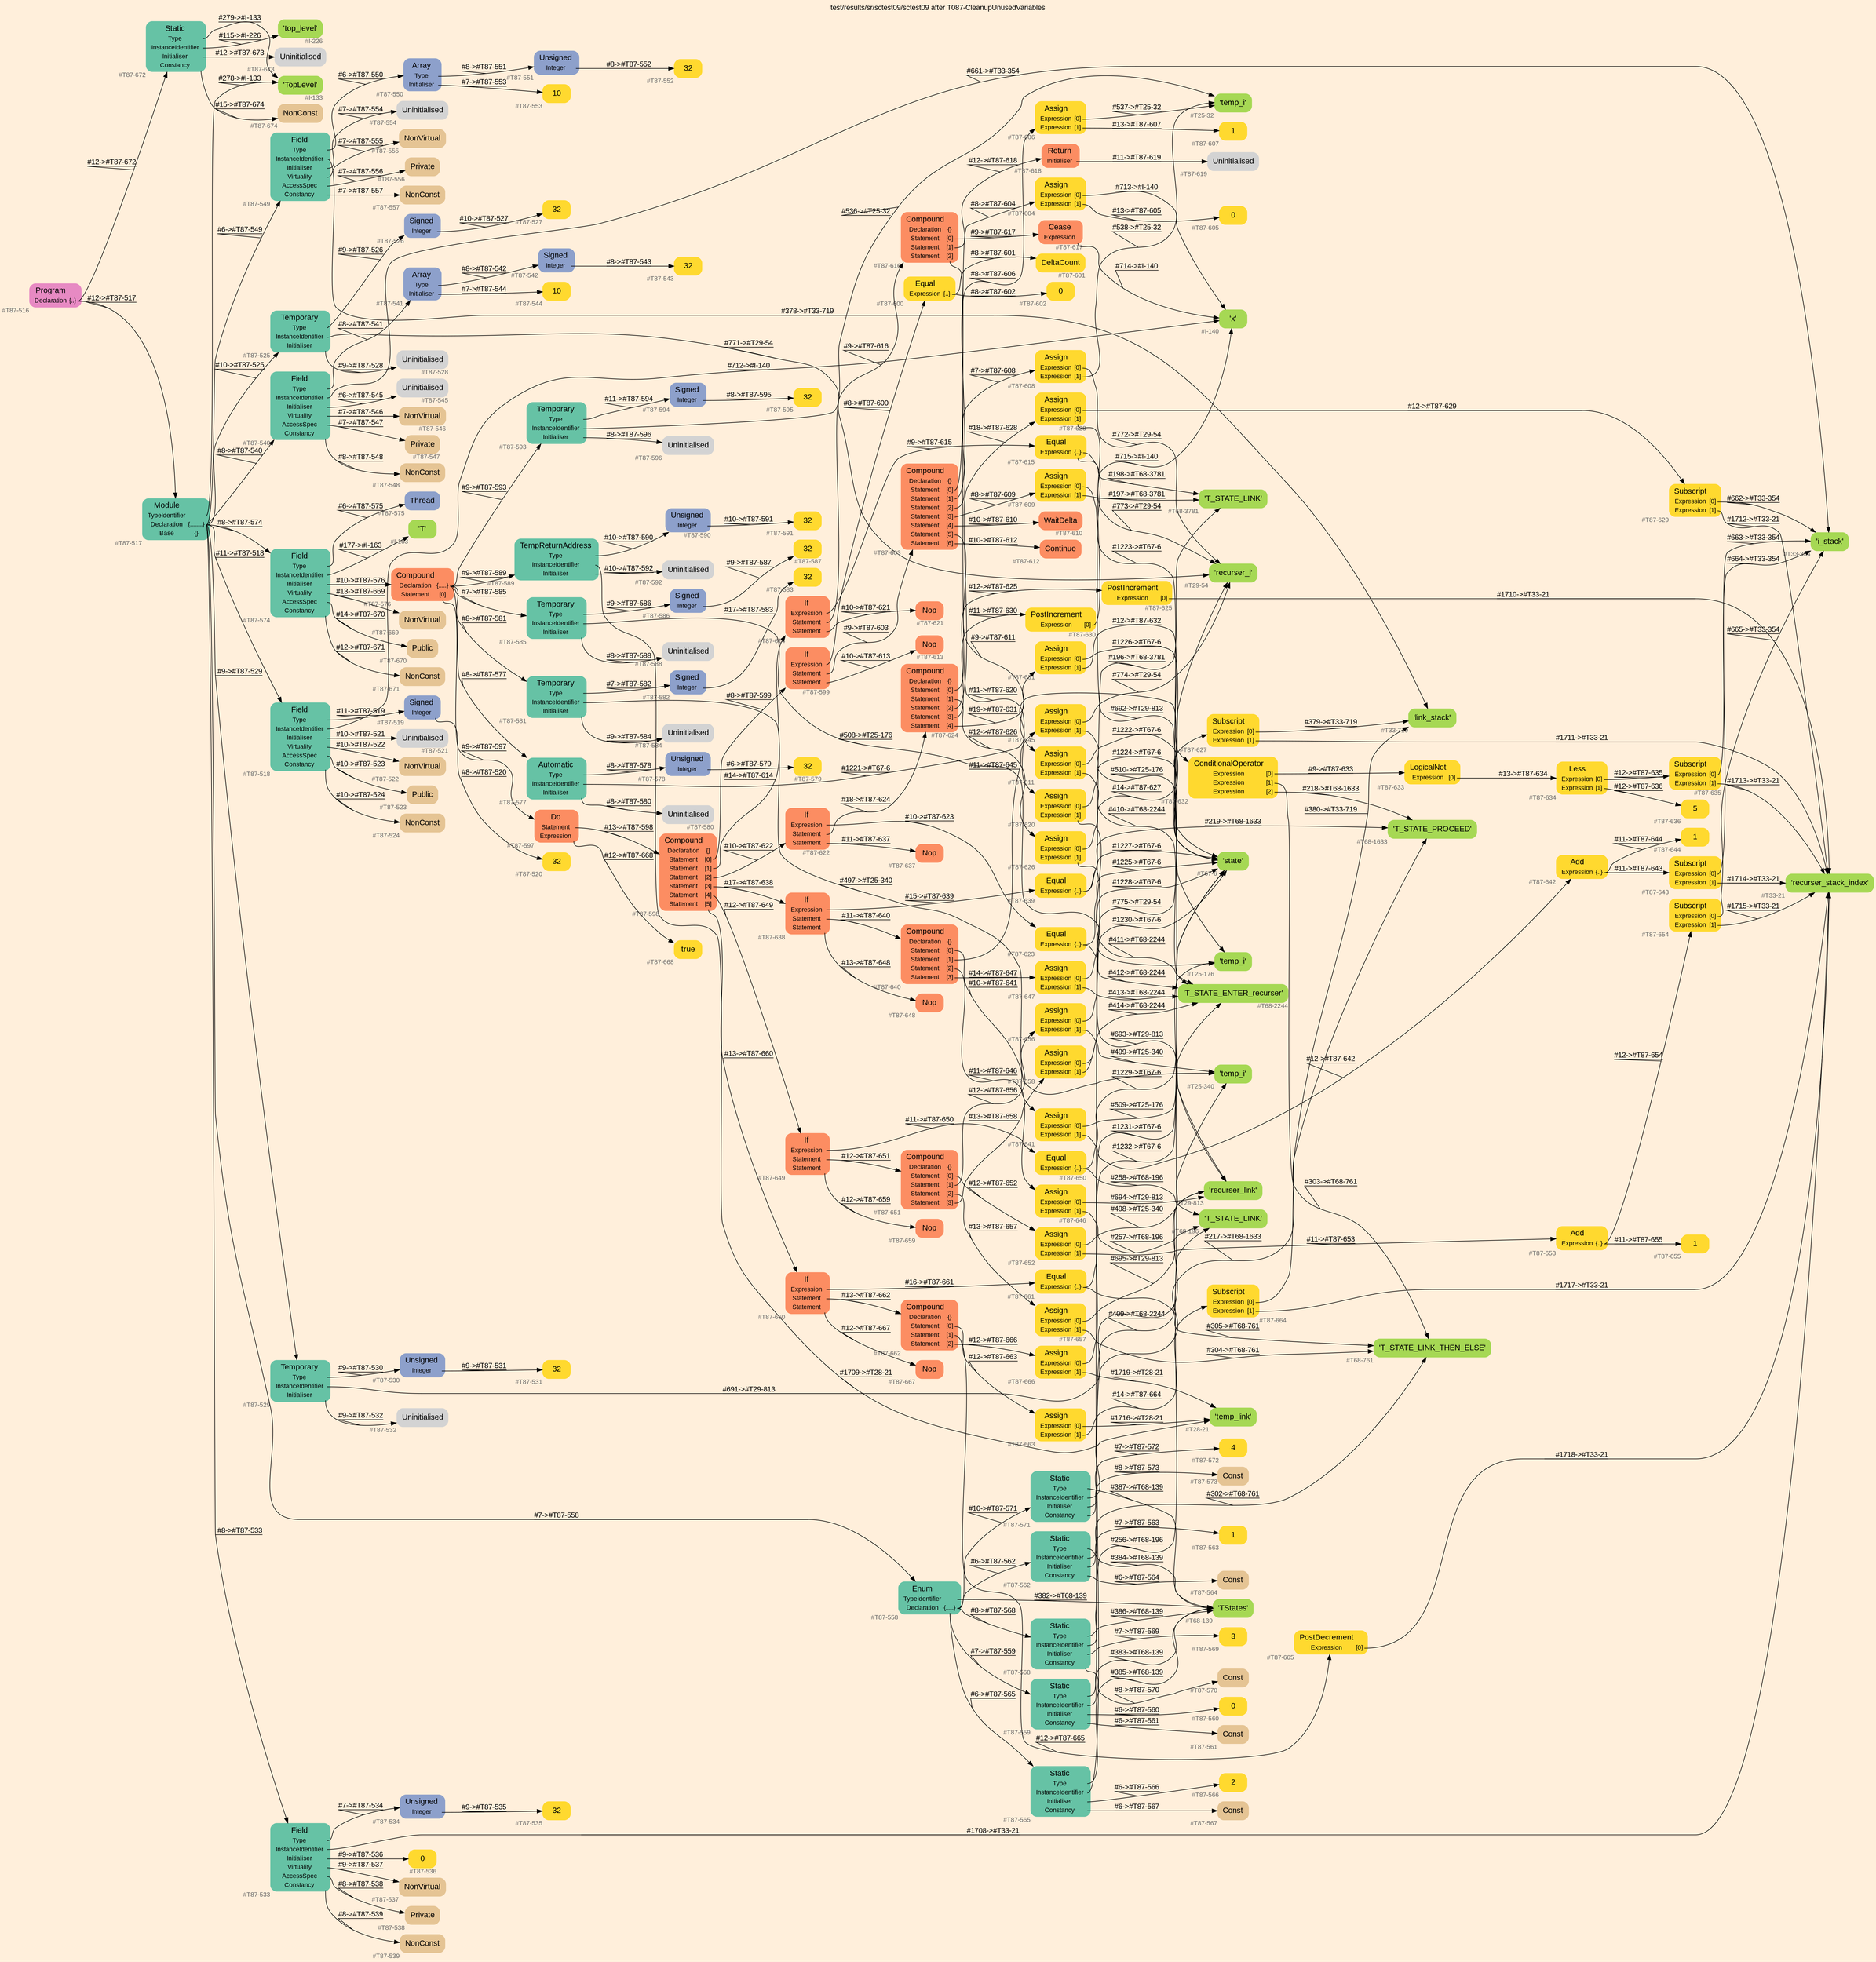 digraph "test/results/sr/sctest09/sctest09 after T087-CleanupUnusedVariables" {
label = "test/results/sr/sctest09/sctest09 after T087-CleanupUnusedVariables"
labelloc = t
graph [
    rankdir = "LR"
    ranksep = 0.3
    bgcolor = antiquewhite1
    color = black
    fontcolor = black
    fontname = "Arial"
];
node [
    fontname = "Arial"
];
edge [
    fontname = "Arial"
];

// -------------------- node figure --------------------
// -------- block #T87-516 ----------
"#T87-516" [
    fillcolor = "/set28/4"
    xlabel = "#T87-516"
    fontsize = "12"
    fontcolor = grey40
    shape = "plaintext"
    label = <<TABLE BORDER="0" CELLBORDER="0" CELLSPACING="0">
     <TR><TD><FONT COLOR="black" POINT-SIZE="15">Program</FONT></TD></TR>
     <TR><TD><FONT COLOR="black" POINT-SIZE="12">Declaration</FONT></TD><TD PORT="port0"><FONT COLOR="black" POINT-SIZE="12">{..}</FONT></TD></TR>
    </TABLE>>
    style = "rounded,filled"
];

// -------- block #T87-517 ----------
"#T87-517" [
    fillcolor = "/set28/1"
    xlabel = "#T87-517"
    fontsize = "12"
    fontcolor = grey40
    shape = "plaintext"
    label = <<TABLE BORDER="0" CELLBORDER="0" CELLSPACING="0">
     <TR><TD><FONT COLOR="black" POINT-SIZE="15">Module</FONT></TD></TR>
     <TR><TD><FONT COLOR="black" POINT-SIZE="12">TypeIdentifier</FONT></TD><TD PORT="port0"></TD></TR>
     <TR><TD><FONT COLOR="black" POINT-SIZE="12">Declaration</FONT></TD><TD PORT="port1"><FONT COLOR="black" POINT-SIZE="12">{........}</FONT></TD></TR>
     <TR><TD><FONT COLOR="black" POINT-SIZE="12">Base</FONT></TD><TD PORT="port2"><FONT COLOR="black" POINT-SIZE="12">{}</FONT></TD></TR>
    </TABLE>>
    style = "rounded,filled"
];

// -------- block #I-133 ----------
"#I-133" [
    fillcolor = "/set28/5"
    xlabel = "#I-133"
    fontsize = "12"
    fontcolor = grey40
    shape = "plaintext"
    label = <<TABLE BORDER="0" CELLBORDER="0" CELLSPACING="0">
     <TR><TD><FONT COLOR="black" POINT-SIZE="15">'TopLevel'</FONT></TD></TR>
    </TABLE>>
    style = "rounded,filled"
];

// -------- block #T87-518 ----------
"#T87-518" [
    fillcolor = "/set28/1"
    xlabel = "#T87-518"
    fontsize = "12"
    fontcolor = grey40
    shape = "plaintext"
    label = <<TABLE BORDER="0" CELLBORDER="0" CELLSPACING="0">
     <TR><TD><FONT COLOR="black" POINT-SIZE="15">Field</FONT></TD></TR>
     <TR><TD><FONT COLOR="black" POINT-SIZE="12">Type</FONT></TD><TD PORT="port0"></TD></TR>
     <TR><TD><FONT COLOR="black" POINT-SIZE="12">InstanceIdentifier</FONT></TD><TD PORT="port1"></TD></TR>
     <TR><TD><FONT COLOR="black" POINT-SIZE="12">Initialiser</FONT></TD><TD PORT="port2"></TD></TR>
     <TR><TD><FONT COLOR="black" POINT-SIZE="12">Virtuality</FONT></TD><TD PORT="port3"></TD></TR>
     <TR><TD><FONT COLOR="black" POINT-SIZE="12">AccessSpec</FONT></TD><TD PORT="port4"></TD></TR>
     <TR><TD><FONT COLOR="black" POINT-SIZE="12">Constancy</FONT></TD><TD PORT="port5"></TD></TR>
    </TABLE>>
    style = "rounded,filled"
];

// -------- block #T87-519 ----------
"#T87-519" [
    fillcolor = "/set28/3"
    xlabel = "#T87-519"
    fontsize = "12"
    fontcolor = grey40
    shape = "plaintext"
    label = <<TABLE BORDER="0" CELLBORDER="0" CELLSPACING="0">
     <TR><TD><FONT COLOR="black" POINT-SIZE="15">Signed</FONT></TD></TR>
     <TR><TD><FONT COLOR="black" POINT-SIZE="12">Integer</FONT></TD><TD PORT="port0"></TD></TR>
    </TABLE>>
    style = "rounded,filled"
];

// -------- block #T87-520 ----------
"#T87-520" [
    fillcolor = "/set28/6"
    xlabel = "#T87-520"
    fontsize = "12"
    fontcolor = grey40
    shape = "plaintext"
    label = <<TABLE BORDER="0" CELLBORDER="0" CELLSPACING="0">
     <TR><TD><FONT COLOR="black" POINT-SIZE="15">32</FONT></TD></TR>
    </TABLE>>
    style = "rounded,filled"
];

// -------- block #I-140 ----------
"#I-140" [
    fillcolor = "/set28/5"
    xlabel = "#I-140"
    fontsize = "12"
    fontcolor = grey40
    shape = "plaintext"
    label = <<TABLE BORDER="0" CELLBORDER="0" CELLSPACING="0">
     <TR><TD><FONT COLOR="black" POINT-SIZE="15">'x'</FONT></TD></TR>
    </TABLE>>
    style = "rounded,filled"
];

// -------- block #T87-521 ----------
"#T87-521" [
    xlabel = "#T87-521"
    fontsize = "12"
    fontcolor = grey40
    shape = "plaintext"
    label = <<TABLE BORDER="0" CELLBORDER="0" CELLSPACING="0">
     <TR><TD><FONT COLOR="black" POINT-SIZE="15">Uninitialised</FONT></TD></TR>
    </TABLE>>
    style = "rounded,filled"
];

// -------- block #T87-522 ----------
"#T87-522" [
    fillcolor = "/set28/7"
    xlabel = "#T87-522"
    fontsize = "12"
    fontcolor = grey40
    shape = "plaintext"
    label = <<TABLE BORDER="0" CELLBORDER="0" CELLSPACING="0">
     <TR><TD><FONT COLOR="black" POINT-SIZE="15">NonVirtual</FONT></TD></TR>
    </TABLE>>
    style = "rounded,filled"
];

// -------- block #T87-523 ----------
"#T87-523" [
    fillcolor = "/set28/7"
    xlabel = "#T87-523"
    fontsize = "12"
    fontcolor = grey40
    shape = "plaintext"
    label = <<TABLE BORDER="0" CELLBORDER="0" CELLSPACING="0">
     <TR><TD><FONT COLOR="black" POINT-SIZE="15">Public</FONT></TD></TR>
    </TABLE>>
    style = "rounded,filled"
];

// -------- block #T87-524 ----------
"#T87-524" [
    fillcolor = "/set28/7"
    xlabel = "#T87-524"
    fontsize = "12"
    fontcolor = grey40
    shape = "plaintext"
    label = <<TABLE BORDER="0" CELLBORDER="0" CELLSPACING="0">
     <TR><TD><FONT COLOR="black" POINT-SIZE="15">NonConst</FONT></TD></TR>
    </TABLE>>
    style = "rounded,filled"
];

// -------- block #T87-525 ----------
"#T87-525" [
    fillcolor = "/set28/1"
    xlabel = "#T87-525"
    fontsize = "12"
    fontcolor = grey40
    shape = "plaintext"
    label = <<TABLE BORDER="0" CELLBORDER="0" CELLSPACING="0">
     <TR><TD><FONT COLOR="black" POINT-SIZE="15">Temporary</FONT></TD></TR>
     <TR><TD><FONT COLOR="black" POINT-SIZE="12">Type</FONT></TD><TD PORT="port0"></TD></TR>
     <TR><TD><FONT COLOR="black" POINT-SIZE="12">InstanceIdentifier</FONT></TD><TD PORT="port1"></TD></TR>
     <TR><TD><FONT COLOR="black" POINT-SIZE="12">Initialiser</FONT></TD><TD PORT="port2"></TD></TR>
    </TABLE>>
    style = "rounded,filled"
];

// -------- block #T87-526 ----------
"#T87-526" [
    fillcolor = "/set28/3"
    xlabel = "#T87-526"
    fontsize = "12"
    fontcolor = grey40
    shape = "plaintext"
    label = <<TABLE BORDER="0" CELLBORDER="0" CELLSPACING="0">
     <TR><TD><FONT COLOR="black" POINT-SIZE="15">Signed</FONT></TD></TR>
     <TR><TD><FONT COLOR="black" POINT-SIZE="12">Integer</FONT></TD><TD PORT="port0"></TD></TR>
    </TABLE>>
    style = "rounded,filled"
];

// -------- block #T87-527 ----------
"#T87-527" [
    fillcolor = "/set28/6"
    xlabel = "#T87-527"
    fontsize = "12"
    fontcolor = grey40
    shape = "plaintext"
    label = <<TABLE BORDER="0" CELLBORDER="0" CELLSPACING="0">
     <TR><TD><FONT COLOR="black" POINT-SIZE="15">32</FONT></TD></TR>
    </TABLE>>
    style = "rounded,filled"
];

// -------- block #T29-54 ----------
"#T29-54" [
    fillcolor = "/set28/5"
    xlabel = "#T29-54"
    fontsize = "12"
    fontcolor = grey40
    shape = "plaintext"
    label = <<TABLE BORDER="0" CELLBORDER="0" CELLSPACING="0">
     <TR><TD><FONT COLOR="black" POINT-SIZE="15">'recurser_i'</FONT></TD></TR>
    </TABLE>>
    style = "rounded,filled"
];

// -------- block #T87-528 ----------
"#T87-528" [
    xlabel = "#T87-528"
    fontsize = "12"
    fontcolor = grey40
    shape = "plaintext"
    label = <<TABLE BORDER="0" CELLBORDER="0" CELLSPACING="0">
     <TR><TD><FONT COLOR="black" POINT-SIZE="15">Uninitialised</FONT></TD></TR>
    </TABLE>>
    style = "rounded,filled"
];

// -------- block #T87-529 ----------
"#T87-529" [
    fillcolor = "/set28/1"
    xlabel = "#T87-529"
    fontsize = "12"
    fontcolor = grey40
    shape = "plaintext"
    label = <<TABLE BORDER="0" CELLBORDER="0" CELLSPACING="0">
     <TR><TD><FONT COLOR="black" POINT-SIZE="15">Temporary</FONT></TD></TR>
     <TR><TD><FONT COLOR="black" POINT-SIZE="12">Type</FONT></TD><TD PORT="port0"></TD></TR>
     <TR><TD><FONT COLOR="black" POINT-SIZE="12">InstanceIdentifier</FONT></TD><TD PORT="port1"></TD></TR>
     <TR><TD><FONT COLOR="black" POINT-SIZE="12">Initialiser</FONT></TD><TD PORT="port2"></TD></TR>
    </TABLE>>
    style = "rounded,filled"
];

// -------- block #T87-530 ----------
"#T87-530" [
    fillcolor = "/set28/3"
    xlabel = "#T87-530"
    fontsize = "12"
    fontcolor = grey40
    shape = "plaintext"
    label = <<TABLE BORDER="0" CELLBORDER="0" CELLSPACING="0">
     <TR><TD><FONT COLOR="black" POINT-SIZE="15">Unsigned</FONT></TD></TR>
     <TR><TD><FONT COLOR="black" POINT-SIZE="12">Integer</FONT></TD><TD PORT="port0"></TD></TR>
    </TABLE>>
    style = "rounded,filled"
];

// -------- block #T87-531 ----------
"#T87-531" [
    fillcolor = "/set28/6"
    xlabel = "#T87-531"
    fontsize = "12"
    fontcolor = grey40
    shape = "plaintext"
    label = <<TABLE BORDER="0" CELLBORDER="0" CELLSPACING="0">
     <TR><TD><FONT COLOR="black" POINT-SIZE="15">32</FONT></TD></TR>
    </TABLE>>
    style = "rounded,filled"
];

// -------- block #T29-813 ----------
"#T29-813" [
    fillcolor = "/set28/5"
    xlabel = "#T29-813"
    fontsize = "12"
    fontcolor = grey40
    shape = "plaintext"
    label = <<TABLE BORDER="0" CELLBORDER="0" CELLSPACING="0">
     <TR><TD><FONT COLOR="black" POINT-SIZE="15">'recurser_link'</FONT></TD></TR>
    </TABLE>>
    style = "rounded,filled"
];

// -------- block #T87-532 ----------
"#T87-532" [
    xlabel = "#T87-532"
    fontsize = "12"
    fontcolor = grey40
    shape = "plaintext"
    label = <<TABLE BORDER="0" CELLBORDER="0" CELLSPACING="0">
     <TR><TD><FONT COLOR="black" POINT-SIZE="15">Uninitialised</FONT></TD></TR>
    </TABLE>>
    style = "rounded,filled"
];

// -------- block #T87-533 ----------
"#T87-533" [
    fillcolor = "/set28/1"
    xlabel = "#T87-533"
    fontsize = "12"
    fontcolor = grey40
    shape = "plaintext"
    label = <<TABLE BORDER="0" CELLBORDER="0" CELLSPACING="0">
     <TR><TD><FONT COLOR="black" POINT-SIZE="15">Field</FONT></TD></TR>
     <TR><TD><FONT COLOR="black" POINT-SIZE="12">Type</FONT></TD><TD PORT="port0"></TD></TR>
     <TR><TD><FONT COLOR="black" POINT-SIZE="12">InstanceIdentifier</FONT></TD><TD PORT="port1"></TD></TR>
     <TR><TD><FONT COLOR="black" POINT-SIZE="12">Initialiser</FONT></TD><TD PORT="port2"></TD></TR>
     <TR><TD><FONT COLOR="black" POINT-SIZE="12">Virtuality</FONT></TD><TD PORT="port3"></TD></TR>
     <TR><TD><FONT COLOR="black" POINT-SIZE="12">AccessSpec</FONT></TD><TD PORT="port4"></TD></TR>
     <TR><TD><FONT COLOR="black" POINT-SIZE="12">Constancy</FONT></TD><TD PORT="port5"></TD></TR>
    </TABLE>>
    style = "rounded,filled"
];

// -------- block #T87-534 ----------
"#T87-534" [
    fillcolor = "/set28/3"
    xlabel = "#T87-534"
    fontsize = "12"
    fontcolor = grey40
    shape = "plaintext"
    label = <<TABLE BORDER="0" CELLBORDER="0" CELLSPACING="0">
     <TR><TD><FONT COLOR="black" POINT-SIZE="15">Unsigned</FONT></TD></TR>
     <TR><TD><FONT COLOR="black" POINT-SIZE="12">Integer</FONT></TD><TD PORT="port0"></TD></TR>
    </TABLE>>
    style = "rounded,filled"
];

// -------- block #T87-535 ----------
"#T87-535" [
    fillcolor = "/set28/6"
    xlabel = "#T87-535"
    fontsize = "12"
    fontcolor = grey40
    shape = "plaintext"
    label = <<TABLE BORDER="0" CELLBORDER="0" CELLSPACING="0">
     <TR><TD><FONT COLOR="black" POINT-SIZE="15">32</FONT></TD></TR>
    </TABLE>>
    style = "rounded,filled"
];

// -------- block #T33-21 ----------
"#T33-21" [
    fillcolor = "/set28/5"
    xlabel = "#T33-21"
    fontsize = "12"
    fontcolor = grey40
    shape = "plaintext"
    label = <<TABLE BORDER="0" CELLBORDER="0" CELLSPACING="0">
     <TR><TD><FONT COLOR="black" POINT-SIZE="15">'recurser_stack_index'</FONT></TD></TR>
    </TABLE>>
    style = "rounded,filled"
];

// -------- block #T87-536 ----------
"#T87-536" [
    fillcolor = "/set28/6"
    xlabel = "#T87-536"
    fontsize = "12"
    fontcolor = grey40
    shape = "plaintext"
    label = <<TABLE BORDER="0" CELLBORDER="0" CELLSPACING="0">
     <TR><TD><FONT COLOR="black" POINT-SIZE="15">0</FONT></TD></TR>
    </TABLE>>
    style = "rounded,filled"
];

// -------- block #T87-537 ----------
"#T87-537" [
    fillcolor = "/set28/7"
    xlabel = "#T87-537"
    fontsize = "12"
    fontcolor = grey40
    shape = "plaintext"
    label = <<TABLE BORDER="0" CELLBORDER="0" CELLSPACING="0">
     <TR><TD><FONT COLOR="black" POINT-SIZE="15">NonVirtual</FONT></TD></TR>
    </TABLE>>
    style = "rounded,filled"
];

// -------- block #T87-538 ----------
"#T87-538" [
    fillcolor = "/set28/7"
    xlabel = "#T87-538"
    fontsize = "12"
    fontcolor = grey40
    shape = "plaintext"
    label = <<TABLE BORDER="0" CELLBORDER="0" CELLSPACING="0">
     <TR><TD><FONT COLOR="black" POINT-SIZE="15">Private</FONT></TD></TR>
    </TABLE>>
    style = "rounded,filled"
];

// -------- block #T87-539 ----------
"#T87-539" [
    fillcolor = "/set28/7"
    xlabel = "#T87-539"
    fontsize = "12"
    fontcolor = grey40
    shape = "plaintext"
    label = <<TABLE BORDER="0" CELLBORDER="0" CELLSPACING="0">
     <TR><TD><FONT COLOR="black" POINT-SIZE="15">NonConst</FONT></TD></TR>
    </TABLE>>
    style = "rounded,filled"
];

// -------- block #T87-540 ----------
"#T87-540" [
    fillcolor = "/set28/1"
    xlabel = "#T87-540"
    fontsize = "12"
    fontcolor = grey40
    shape = "plaintext"
    label = <<TABLE BORDER="0" CELLBORDER="0" CELLSPACING="0">
     <TR><TD><FONT COLOR="black" POINT-SIZE="15">Field</FONT></TD></TR>
     <TR><TD><FONT COLOR="black" POINT-SIZE="12">Type</FONT></TD><TD PORT="port0"></TD></TR>
     <TR><TD><FONT COLOR="black" POINT-SIZE="12">InstanceIdentifier</FONT></TD><TD PORT="port1"></TD></TR>
     <TR><TD><FONT COLOR="black" POINT-SIZE="12">Initialiser</FONT></TD><TD PORT="port2"></TD></TR>
     <TR><TD><FONT COLOR="black" POINT-SIZE="12">Virtuality</FONT></TD><TD PORT="port3"></TD></TR>
     <TR><TD><FONT COLOR="black" POINT-SIZE="12">AccessSpec</FONT></TD><TD PORT="port4"></TD></TR>
     <TR><TD><FONT COLOR="black" POINT-SIZE="12">Constancy</FONT></TD><TD PORT="port5"></TD></TR>
    </TABLE>>
    style = "rounded,filled"
];

// -------- block #T87-541 ----------
"#T87-541" [
    fillcolor = "/set28/3"
    xlabel = "#T87-541"
    fontsize = "12"
    fontcolor = grey40
    shape = "plaintext"
    label = <<TABLE BORDER="0" CELLBORDER="0" CELLSPACING="0">
     <TR><TD><FONT COLOR="black" POINT-SIZE="15">Array</FONT></TD></TR>
     <TR><TD><FONT COLOR="black" POINT-SIZE="12">Type</FONT></TD><TD PORT="port0"></TD></TR>
     <TR><TD><FONT COLOR="black" POINT-SIZE="12">Initialiser</FONT></TD><TD PORT="port1"></TD></TR>
    </TABLE>>
    style = "rounded,filled"
];

// -------- block #T87-542 ----------
"#T87-542" [
    fillcolor = "/set28/3"
    xlabel = "#T87-542"
    fontsize = "12"
    fontcolor = grey40
    shape = "plaintext"
    label = <<TABLE BORDER="0" CELLBORDER="0" CELLSPACING="0">
     <TR><TD><FONT COLOR="black" POINT-SIZE="15">Signed</FONT></TD></TR>
     <TR><TD><FONT COLOR="black" POINT-SIZE="12">Integer</FONT></TD><TD PORT="port0"></TD></TR>
    </TABLE>>
    style = "rounded,filled"
];

// -------- block #T87-543 ----------
"#T87-543" [
    fillcolor = "/set28/6"
    xlabel = "#T87-543"
    fontsize = "12"
    fontcolor = grey40
    shape = "plaintext"
    label = <<TABLE BORDER="0" CELLBORDER="0" CELLSPACING="0">
     <TR><TD><FONT COLOR="black" POINT-SIZE="15">32</FONT></TD></TR>
    </TABLE>>
    style = "rounded,filled"
];

// -------- block #T87-544 ----------
"#T87-544" [
    fillcolor = "/set28/6"
    xlabel = "#T87-544"
    fontsize = "12"
    fontcolor = grey40
    shape = "plaintext"
    label = <<TABLE BORDER="0" CELLBORDER="0" CELLSPACING="0">
     <TR><TD><FONT COLOR="black" POINT-SIZE="15">10</FONT></TD></TR>
    </TABLE>>
    style = "rounded,filled"
];

// -------- block #T33-354 ----------
"#T33-354" [
    fillcolor = "/set28/5"
    xlabel = "#T33-354"
    fontsize = "12"
    fontcolor = grey40
    shape = "plaintext"
    label = <<TABLE BORDER="0" CELLBORDER="0" CELLSPACING="0">
     <TR><TD><FONT COLOR="black" POINT-SIZE="15">'i_stack'</FONT></TD></TR>
    </TABLE>>
    style = "rounded,filled"
];

// -------- block #T87-545 ----------
"#T87-545" [
    xlabel = "#T87-545"
    fontsize = "12"
    fontcolor = grey40
    shape = "plaintext"
    label = <<TABLE BORDER="0" CELLBORDER="0" CELLSPACING="0">
     <TR><TD><FONT COLOR="black" POINT-SIZE="15">Uninitialised</FONT></TD></TR>
    </TABLE>>
    style = "rounded,filled"
];

// -------- block #T87-546 ----------
"#T87-546" [
    fillcolor = "/set28/7"
    xlabel = "#T87-546"
    fontsize = "12"
    fontcolor = grey40
    shape = "plaintext"
    label = <<TABLE BORDER="0" CELLBORDER="0" CELLSPACING="0">
     <TR><TD><FONT COLOR="black" POINT-SIZE="15">NonVirtual</FONT></TD></TR>
    </TABLE>>
    style = "rounded,filled"
];

// -------- block #T87-547 ----------
"#T87-547" [
    fillcolor = "/set28/7"
    xlabel = "#T87-547"
    fontsize = "12"
    fontcolor = grey40
    shape = "plaintext"
    label = <<TABLE BORDER="0" CELLBORDER="0" CELLSPACING="0">
     <TR><TD><FONT COLOR="black" POINT-SIZE="15">Private</FONT></TD></TR>
    </TABLE>>
    style = "rounded,filled"
];

// -------- block #T87-548 ----------
"#T87-548" [
    fillcolor = "/set28/7"
    xlabel = "#T87-548"
    fontsize = "12"
    fontcolor = grey40
    shape = "plaintext"
    label = <<TABLE BORDER="0" CELLBORDER="0" CELLSPACING="0">
     <TR><TD><FONT COLOR="black" POINT-SIZE="15">NonConst</FONT></TD></TR>
    </TABLE>>
    style = "rounded,filled"
];

// -------- block #T87-549 ----------
"#T87-549" [
    fillcolor = "/set28/1"
    xlabel = "#T87-549"
    fontsize = "12"
    fontcolor = grey40
    shape = "plaintext"
    label = <<TABLE BORDER="0" CELLBORDER="0" CELLSPACING="0">
     <TR><TD><FONT COLOR="black" POINT-SIZE="15">Field</FONT></TD></TR>
     <TR><TD><FONT COLOR="black" POINT-SIZE="12">Type</FONT></TD><TD PORT="port0"></TD></TR>
     <TR><TD><FONT COLOR="black" POINT-SIZE="12">InstanceIdentifier</FONT></TD><TD PORT="port1"></TD></TR>
     <TR><TD><FONT COLOR="black" POINT-SIZE="12">Initialiser</FONT></TD><TD PORT="port2"></TD></TR>
     <TR><TD><FONT COLOR="black" POINT-SIZE="12">Virtuality</FONT></TD><TD PORT="port3"></TD></TR>
     <TR><TD><FONT COLOR="black" POINT-SIZE="12">AccessSpec</FONT></TD><TD PORT="port4"></TD></TR>
     <TR><TD><FONT COLOR="black" POINT-SIZE="12">Constancy</FONT></TD><TD PORT="port5"></TD></TR>
    </TABLE>>
    style = "rounded,filled"
];

// -------- block #T87-550 ----------
"#T87-550" [
    fillcolor = "/set28/3"
    xlabel = "#T87-550"
    fontsize = "12"
    fontcolor = grey40
    shape = "plaintext"
    label = <<TABLE BORDER="0" CELLBORDER="0" CELLSPACING="0">
     <TR><TD><FONT COLOR="black" POINT-SIZE="15">Array</FONT></TD></TR>
     <TR><TD><FONT COLOR="black" POINT-SIZE="12">Type</FONT></TD><TD PORT="port0"></TD></TR>
     <TR><TD><FONT COLOR="black" POINT-SIZE="12">Initialiser</FONT></TD><TD PORT="port1"></TD></TR>
    </TABLE>>
    style = "rounded,filled"
];

// -------- block #T87-551 ----------
"#T87-551" [
    fillcolor = "/set28/3"
    xlabel = "#T87-551"
    fontsize = "12"
    fontcolor = grey40
    shape = "plaintext"
    label = <<TABLE BORDER="0" CELLBORDER="0" CELLSPACING="0">
     <TR><TD><FONT COLOR="black" POINT-SIZE="15">Unsigned</FONT></TD></TR>
     <TR><TD><FONT COLOR="black" POINT-SIZE="12">Integer</FONT></TD><TD PORT="port0"></TD></TR>
    </TABLE>>
    style = "rounded,filled"
];

// -------- block #T87-552 ----------
"#T87-552" [
    fillcolor = "/set28/6"
    xlabel = "#T87-552"
    fontsize = "12"
    fontcolor = grey40
    shape = "plaintext"
    label = <<TABLE BORDER="0" CELLBORDER="0" CELLSPACING="0">
     <TR><TD><FONT COLOR="black" POINT-SIZE="15">32</FONT></TD></TR>
    </TABLE>>
    style = "rounded,filled"
];

// -------- block #T87-553 ----------
"#T87-553" [
    fillcolor = "/set28/6"
    xlabel = "#T87-553"
    fontsize = "12"
    fontcolor = grey40
    shape = "plaintext"
    label = <<TABLE BORDER="0" CELLBORDER="0" CELLSPACING="0">
     <TR><TD><FONT COLOR="black" POINT-SIZE="15">10</FONT></TD></TR>
    </TABLE>>
    style = "rounded,filled"
];

// -------- block #T33-719 ----------
"#T33-719" [
    fillcolor = "/set28/5"
    xlabel = "#T33-719"
    fontsize = "12"
    fontcolor = grey40
    shape = "plaintext"
    label = <<TABLE BORDER="0" CELLBORDER="0" CELLSPACING="0">
     <TR><TD><FONT COLOR="black" POINT-SIZE="15">'link_stack'</FONT></TD></TR>
    </TABLE>>
    style = "rounded,filled"
];

// -------- block #T87-554 ----------
"#T87-554" [
    xlabel = "#T87-554"
    fontsize = "12"
    fontcolor = grey40
    shape = "plaintext"
    label = <<TABLE BORDER="0" CELLBORDER="0" CELLSPACING="0">
     <TR><TD><FONT COLOR="black" POINT-SIZE="15">Uninitialised</FONT></TD></TR>
    </TABLE>>
    style = "rounded,filled"
];

// -------- block #T87-555 ----------
"#T87-555" [
    fillcolor = "/set28/7"
    xlabel = "#T87-555"
    fontsize = "12"
    fontcolor = grey40
    shape = "plaintext"
    label = <<TABLE BORDER="0" CELLBORDER="0" CELLSPACING="0">
     <TR><TD><FONT COLOR="black" POINT-SIZE="15">NonVirtual</FONT></TD></TR>
    </TABLE>>
    style = "rounded,filled"
];

// -------- block #T87-556 ----------
"#T87-556" [
    fillcolor = "/set28/7"
    xlabel = "#T87-556"
    fontsize = "12"
    fontcolor = grey40
    shape = "plaintext"
    label = <<TABLE BORDER="0" CELLBORDER="0" CELLSPACING="0">
     <TR><TD><FONT COLOR="black" POINT-SIZE="15">Private</FONT></TD></TR>
    </TABLE>>
    style = "rounded,filled"
];

// -------- block #T87-557 ----------
"#T87-557" [
    fillcolor = "/set28/7"
    xlabel = "#T87-557"
    fontsize = "12"
    fontcolor = grey40
    shape = "plaintext"
    label = <<TABLE BORDER="0" CELLBORDER="0" CELLSPACING="0">
     <TR><TD><FONT COLOR="black" POINT-SIZE="15">NonConst</FONT></TD></TR>
    </TABLE>>
    style = "rounded,filled"
];

// -------- block #T87-558 ----------
"#T87-558" [
    fillcolor = "/set28/1"
    xlabel = "#T87-558"
    fontsize = "12"
    fontcolor = grey40
    shape = "plaintext"
    label = <<TABLE BORDER="0" CELLBORDER="0" CELLSPACING="0">
     <TR><TD><FONT COLOR="black" POINT-SIZE="15">Enum</FONT></TD></TR>
     <TR><TD><FONT COLOR="black" POINT-SIZE="12">TypeIdentifier</FONT></TD><TD PORT="port0"></TD></TR>
     <TR><TD><FONT COLOR="black" POINT-SIZE="12">Declaration</FONT></TD><TD PORT="port1"><FONT COLOR="black" POINT-SIZE="12">{.....}</FONT></TD></TR>
    </TABLE>>
    style = "rounded,filled"
];

// -------- block #T68-139 ----------
"#T68-139" [
    fillcolor = "/set28/5"
    xlabel = "#T68-139"
    fontsize = "12"
    fontcolor = grey40
    shape = "plaintext"
    label = <<TABLE BORDER="0" CELLBORDER="0" CELLSPACING="0">
     <TR><TD><FONT COLOR="black" POINT-SIZE="15">'TStates'</FONT></TD></TR>
    </TABLE>>
    style = "rounded,filled"
];

// -------- block #T87-559 ----------
"#T87-559" [
    fillcolor = "/set28/1"
    xlabel = "#T87-559"
    fontsize = "12"
    fontcolor = grey40
    shape = "plaintext"
    label = <<TABLE BORDER="0" CELLBORDER="0" CELLSPACING="0">
     <TR><TD><FONT COLOR="black" POINT-SIZE="15">Static</FONT></TD></TR>
     <TR><TD><FONT COLOR="black" POINT-SIZE="12">Type</FONT></TD><TD PORT="port0"></TD></TR>
     <TR><TD><FONT COLOR="black" POINT-SIZE="12">InstanceIdentifier</FONT></TD><TD PORT="port1"></TD></TR>
     <TR><TD><FONT COLOR="black" POINT-SIZE="12">Initialiser</FONT></TD><TD PORT="port2"></TD></TR>
     <TR><TD><FONT COLOR="black" POINT-SIZE="12">Constancy</FONT></TD><TD PORT="port3"></TD></TR>
    </TABLE>>
    style = "rounded,filled"
];

// -------- block #T68-196 ----------
"#T68-196" [
    fillcolor = "/set28/5"
    xlabel = "#T68-196"
    fontsize = "12"
    fontcolor = grey40
    shape = "plaintext"
    label = <<TABLE BORDER="0" CELLBORDER="0" CELLSPACING="0">
     <TR><TD><FONT COLOR="black" POINT-SIZE="15">'T_STATE_LINK'</FONT></TD></TR>
    </TABLE>>
    style = "rounded,filled"
];

// -------- block #T87-560 ----------
"#T87-560" [
    fillcolor = "/set28/6"
    xlabel = "#T87-560"
    fontsize = "12"
    fontcolor = grey40
    shape = "plaintext"
    label = <<TABLE BORDER="0" CELLBORDER="0" CELLSPACING="0">
     <TR><TD><FONT COLOR="black" POINT-SIZE="15">0</FONT></TD></TR>
    </TABLE>>
    style = "rounded,filled"
];

// -------- block #T87-561 ----------
"#T87-561" [
    fillcolor = "/set28/7"
    xlabel = "#T87-561"
    fontsize = "12"
    fontcolor = grey40
    shape = "plaintext"
    label = <<TABLE BORDER="0" CELLBORDER="0" CELLSPACING="0">
     <TR><TD><FONT COLOR="black" POINT-SIZE="15">Const</FONT></TD></TR>
    </TABLE>>
    style = "rounded,filled"
];

// -------- block #T87-562 ----------
"#T87-562" [
    fillcolor = "/set28/1"
    xlabel = "#T87-562"
    fontsize = "12"
    fontcolor = grey40
    shape = "plaintext"
    label = <<TABLE BORDER="0" CELLBORDER="0" CELLSPACING="0">
     <TR><TD><FONT COLOR="black" POINT-SIZE="15">Static</FONT></TD></TR>
     <TR><TD><FONT COLOR="black" POINT-SIZE="12">Type</FONT></TD><TD PORT="port0"></TD></TR>
     <TR><TD><FONT COLOR="black" POINT-SIZE="12">InstanceIdentifier</FONT></TD><TD PORT="port1"></TD></TR>
     <TR><TD><FONT COLOR="black" POINT-SIZE="12">Initialiser</FONT></TD><TD PORT="port2"></TD></TR>
     <TR><TD><FONT COLOR="black" POINT-SIZE="12">Constancy</FONT></TD><TD PORT="port3"></TD></TR>
    </TABLE>>
    style = "rounded,filled"
];

// -------- block #T68-761 ----------
"#T68-761" [
    fillcolor = "/set28/5"
    xlabel = "#T68-761"
    fontsize = "12"
    fontcolor = grey40
    shape = "plaintext"
    label = <<TABLE BORDER="0" CELLBORDER="0" CELLSPACING="0">
     <TR><TD><FONT COLOR="black" POINT-SIZE="15">'T_STATE_LINK_THEN_ELSE'</FONT></TD></TR>
    </TABLE>>
    style = "rounded,filled"
];

// -------- block #T87-563 ----------
"#T87-563" [
    fillcolor = "/set28/6"
    xlabel = "#T87-563"
    fontsize = "12"
    fontcolor = grey40
    shape = "plaintext"
    label = <<TABLE BORDER="0" CELLBORDER="0" CELLSPACING="0">
     <TR><TD><FONT COLOR="black" POINT-SIZE="15">1</FONT></TD></TR>
    </TABLE>>
    style = "rounded,filled"
];

// -------- block #T87-564 ----------
"#T87-564" [
    fillcolor = "/set28/7"
    xlabel = "#T87-564"
    fontsize = "12"
    fontcolor = grey40
    shape = "plaintext"
    label = <<TABLE BORDER="0" CELLBORDER="0" CELLSPACING="0">
     <TR><TD><FONT COLOR="black" POINT-SIZE="15">Const</FONT></TD></TR>
    </TABLE>>
    style = "rounded,filled"
];

// -------- block #T87-565 ----------
"#T87-565" [
    fillcolor = "/set28/1"
    xlabel = "#T87-565"
    fontsize = "12"
    fontcolor = grey40
    shape = "plaintext"
    label = <<TABLE BORDER="0" CELLBORDER="0" CELLSPACING="0">
     <TR><TD><FONT COLOR="black" POINT-SIZE="15">Static</FONT></TD></TR>
     <TR><TD><FONT COLOR="black" POINT-SIZE="12">Type</FONT></TD><TD PORT="port0"></TD></TR>
     <TR><TD><FONT COLOR="black" POINT-SIZE="12">InstanceIdentifier</FONT></TD><TD PORT="port1"></TD></TR>
     <TR><TD><FONT COLOR="black" POINT-SIZE="12">Initialiser</FONT></TD><TD PORT="port2"></TD></TR>
     <TR><TD><FONT COLOR="black" POINT-SIZE="12">Constancy</FONT></TD><TD PORT="port3"></TD></TR>
    </TABLE>>
    style = "rounded,filled"
];

// -------- block #T68-1633 ----------
"#T68-1633" [
    fillcolor = "/set28/5"
    xlabel = "#T68-1633"
    fontsize = "12"
    fontcolor = grey40
    shape = "plaintext"
    label = <<TABLE BORDER="0" CELLBORDER="0" CELLSPACING="0">
     <TR><TD><FONT COLOR="black" POINT-SIZE="15">'T_STATE_PROCEED'</FONT></TD></TR>
    </TABLE>>
    style = "rounded,filled"
];

// -------- block #T87-566 ----------
"#T87-566" [
    fillcolor = "/set28/6"
    xlabel = "#T87-566"
    fontsize = "12"
    fontcolor = grey40
    shape = "plaintext"
    label = <<TABLE BORDER="0" CELLBORDER="0" CELLSPACING="0">
     <TR><TD><FONT COLOR="black" POINT-SIZE="15">2</FONT></TD></TR>
    </TABLE>>
    style = "rounded,filled"
];

// -------- block #T87-567 ----------
"#T87-567" [
    fillcolor = "/set28/7"
    xlabel = "#T87-567"
    fontsize = "12"
    fontcolor = grey40
    shape = "plaintext"
    label = <<TABLE BORDER="0" CELLBORDER="0" CELLSPACING="0">
     <TR><TD><FONT COLOR="black" POINT-SIZE="15">Const</FONT></TD></TR>
    </TABLE>>
    style = "rounded,filled"
];

// -------- block #T87-568 ----------
"#T87-568" [
    fillcolor = "/set28/1"
    xlabel = "#T87-568"
    fontsize = "12"
    fontcolor = grey40
    shape = "plaintext"
    label = <<TABLE BORDER="0" CELLBORDER="0" CELLSPACING="0">
     <TR><TD><FONT COLOR="black" POINT-SIZE="15">Static</FONT></TD></TR>
     <TR><TD><FONT COLOR="black" POINT-SIZE="12">Type</FONT></TD><TD PORT="port0"></TD></TR>
     <TR><TD><FONT COLOR="black" POINT-SIZE="12">InstanceIdentifier</FONT></TD><TD PORT="port1"></TD></TR>
     <TR><TD><FONT COLOR="black" POINT-SIZE="12">Initialiser</FONT></TD><TD PORT="port2"></TD></TR>
     <TR><TD><FONT COLOR="black" POINT-SIZE="12">Constancy</FONT></TD><TD PORT="port3"></TD></TR>
    </TABLE>>
    style = "rounded,filled"
];

// -------- block #T68-2244 ----------
"#T68-2244" [
    fillcolor = "/set28/5"
    xlabel = "#T68-2244"
    fontsize = "12"
    fontcolor = grey40
    shape = "plaintext"
    label = <<TABLE BORDER="0" CELLBORDER="0" CELLSPACING="0">
     <TR><TD><FONT COLOR="black" POINT-SIZE="15">'T_STATE_ENTER_recurser'</FONT></TD></TR>
    </TABLE>>
    style = "rounded,filled"
];

// -------- block #T87-569 ----------
"#T87-569" [
    fillcolor = "/set28/6"
    xlabel = "#T87-569"
    fontsize = "12"
    fontcolor = grey40
    shape = "plaintext"
    label = <<TABLE BORDER="0" CELLBORDER="0" CELLSPACING="0">
     <TR><TD><FONT COLOR="black" POINT-SIZE="15">3</FONT></TD></TR>
    </TABLE>>
    style = "rounded,filled"
];

// -------- block #T87-570 ----------
"#T87-570" [
    fillcolor = "/set28/7"
    xlabel = "#T87-570"
    fontsize = "12"
    fontcolor = grey40
    shape = "plaintext"
    label = <<TABLE BORDER="0" CELLBORDER="0" CELLSPACING="0">
     <TR><TD><FONT COLOR="black" POINT-SIZE="15">Const</FONT></TD></TR>
    </TABLE>>
    style = "rounded,filled"
];

// -------- block #T87-571 ----------
"#T87-571" [
    fillcolor = "/set28/1"
    xlabel = "#T87-571"
    fontsize = "12"
    fontcolor = grey40
    shape = "plaintext"
    label = <<TABLE BORDER="0" CELLBORDER="0" CELLSPACING="0">
     <TR><TD><FONT COLOR="black" POINT-SIZE="15">Static</FONT></TD></TR>
     <TR><TD><FONT COLOR="black" POINT-SIZE="12">Type</FONT></TD><TD PORT="port0"></TD></TR>
     <TR><TD><FONT COLOR="black" POINT-SIZE="12">InstanceIdentifier</FONT></TD><TD PORT="port1"></TD></TR>
     <TR><TD><FONT COLOR="black" POINT-SIZE="12">Initialiser</FONT></TD><TD PORT="port2"></TD></TR>
     <TR><TD><FONT COLOR="black" POINT-SIZE="12">Constancy</FONT></TD><TD PORT="port3"></TD></TR>
    </TABLE>>
    style = "rounded,filled"
];

// -------- block #T68-3781 ----------
"#T68-3781" [
    fillcolor = "/set28/5"
    xlabel = "#T68-3781"
    fontsize = "12"
    fontcolor = grey40
    shape = "plaintext"
    label = <<TABLE BORDER="0" CELLBORDER="0" CELLSPACING="0">
     <TR><TD><FONT COLOR="black" POINT-SIZE="15">'T_STATE_LINK'</FONT></TD></TR>
    </TABLE>>
    style = "rounded,filled"
];

// -------- block #T87-572 ----------
"#T87-572" [
    fillcolor = "/set28/6"
    xlabel = "#T87-572"
    fontsize = "12"
    fontcolor = grey40
    shape = "plaintext"
    label = <<TABLE BORDER="0" CELLBORDER="0" CELLSPACING="0">
     <TR><TD><FONT COLOR="black" POINT-SIZE="15">4</FONT></TD></TR>
    </TABLE>>
    style = "rounded,filled"
];

// -------- block #T87-573 ----------
"#T87-573" [
    fillcolor = "/set28/7"
    xlabel = "#T87-573"
    fontsize = "12"
    fontcolor = grey40
    shape = "plaintext"
    label = <<TABLE BORDER="0" CELLBORDER="0" CELLSPACING="0">
     <TR><TD><FONT COLOR="black" POINT-SIZE="15">Const</FONT></TD></TR>
    </TABLE>>
    style = "rounded,filled"
];

// -------- block #T87-574 ----------
"#T87-574" [
    fillcolor = "/set28/1"
    xlabel = "#T87-574"
    fontsize = "12"
    fontcolor = grey40
    shape = "plaintext"
    label = <<TABLE BORDER="0" CELLBORDER="0" CELLSPACING="0">
     <TR><TD><FONT COLOR="black" POINT-SIZE="15">Field</FONT></TD></TR>
     <TR><TD><FONT COLOR="black" POINT-SIZE="12">Type</FONT></TD><TD PORT="port0"></TD></TR>
     <TR><TD><FONT COLOR="black" POINT-SIZE="12">InstanceIdentifier</FONT></TD><TD PORT="port1"></TD></TR>
     <TR><TD><FONT COLOR="black" POINT-SIZE="12">Initialiser</FONT></TD><TD PORT="port2"></TD></TR>
     <TR><TD><FONT COLOR="black" POINT-SIZE="12">Virtuality</FONT></TD><TD PORT="port3"></TD></TR>
     <TR><TD><FONT COLOR="black" POINT-SIZE="12">AccessSpec</FONT></TD><TD PORT="port4"></TD></TR>
     <TR><TD><FONT COLOR="black" POINT-SIZE="12">Constancy</FONT></TD><TD PORT="port5"></TD></TR>
    </TABLE>>
    style = "rounded,filled"
];

// -------- block #T87-575 ----------
"#T87-575" [
    fillcolor = "/set28/3"
    xlabel = "#T87-575"
    fontsize = "12"
    fontcolor = grey40
    shape = "plaintext"
    label = <<TABLE BORDER="0" CELLBORDER="0" CELLSPACING="0">
     <TR><TD><FONT COLOR="black" POINT-SIZE="15">Thread</FONT></TD></TR>
    </TABLE>>
    style = "rounded,filled"
];

// -------- block #I-163 ----------
"#I-163" [
    fillcolor = "/set28/5"
    xlabel = "#I-163"
    fontsize = "12"
    fontcolor = grey40
    shape = "plaintext"
    label = <<TABLE BORDER="0" CELLBORDER="0" CELLSPACING="0">
     <TR><TD><FONT COLOR="black" POINT-SIZE="15">'T'</FONT></TD></TR>
    </TABLE>>
    style = "rounded,filled"
];

// -------- block #T87-576 ----------
"#T87-576" [
    fillcolor = "/set28/2"
    xlabel = "#T87-576"
    fontsize = "12"
    fontcolor = grey40
    shape = "plaintext"
    label = <<TABLE BORDER="0" CELLBORDER="0" CELLSPACING="0">
     <TR><TD><FONT COLOR="black" POINT-SIZE="15">Compound</FONT></TD></TR>
     <TR><TD><FONT COLOR="black" POINT-SIZE="12">Declaration</FONT></TD><TD PORT="port0"><FONT COLOR="black" POINT-SIZE="12">{.....}</FONT></TD></TR>
     <TR><TD><FONT COLOR="black" POINT-SIZE="12">Statement</FONT></TD><TD PORT="port1"><FONT COLOR="black" POINT-SIZE="12">[0]</FONT></TD></TR>
    </TABLE>>
    style = "rounded,filled"
];

// -------- block #T87-577 ----------
"#T87-577" [
    fillcolor = "/set28/1"
    xlabel = "#T87-577"
    fontsize = "12"
    fontcolor = grey40
    shape = "plaintext"
    label = <<TABLE BORDER="0" CELLBORDER="0" CELLSPACING="0">
     <TR><TD><FONT COLOR="black" POINT-SIZE="15">Automatic</FONT></TD></TR>
     <TR><TD><FONT COLOR="black" POINT-SIZE="12">Type</FONT></TD><TD PORT="port0"></TD></TR>
     <TR><TD><FONT COLOR="black" POINT-SIZE="12">InstanceIdentifier</FONT></TD><TD PORT="port1"></TD></TR>
     <TR><TD><FONT COLOR="black" POINT-SIZE="12">Initialiser</FONT></TD><TD PORT="port2"></TD></TR>
    </TABLE>>
    style = "rounded,filled"
];

// -------- block #T87-578 ----------
"#T87-578" [
    fillcolor = "/set28/3"
    xlabel = "#T87-578"
    fontsize = "12"
    fontcolor = grey40
    shape = "plaintext"
    label = <<TABLE BORDER="0" CELLBORDER="0" CELLSPACING="0">
     <TR><TD><FONT COLOR="black" POINT-SIZE="15">Unsigned</FONT></TD></TR>
     <TR><TD><FONT COLOR="black" POINT-SIZE="12">Integer</FONT></TD><TD PORT="port0"></TD></TR>
    </TABLE>>
    style = "rounded,filled"
];

// -------- block #T87-579 ----------
"#T87-579" [
    fillcolor = "/set28/6"
    xlabel = "#T87-579"
    fontsize = "12"
    fontcolor = grey40
    shape = "plaintext"
    label = <<TABLE BORDER="0" CELLBORDER="0" CELLSPACING="0">
     <TR><TD><FONT COLOR="black" POINT-SIZE="15">32</FONT></TD></TR>
    </TABLE>>
    style = "rounded,filled"
];

// -------- block #T67-6 ----------
"#T67-6" [
    fillcolor = "/set28/5"
    xlabel = "#T67-6"
    fontsize = "12"
    fontcolor = grey40
    shape = "plaintext"
    label = <<TABLE BORDER="0" CELLBORDER="0" CELLSPACING="0">
     <TR><TD><FONT COLOR="black" POINT-SIZE="15">'state'</FONT></TD></TR>
    </TABLE>>
    style = "rounded,filled"
];

// -------- block #T87-580 ----------
"#T87-580" [
    xlabel = "#T87-580"
    fontsize = "12"
    fontcolor = grey40
    shape = "plaintext"
    label = <<TABLE BORDER="0" CELLBORDER="0" CELLSPACING="0">
     <TR><TD><FONT COLOR="black" POINT-SIZE="15">Uninitialised</FONT></TD></TR>
    </TABLE>>
    style = "rounded,filled"
];

// -------- block #T87-581 ----------
"#T87-581" [
    fillcolor = "/set28/1"
    xlabel = "#T87-581"
    fontsize = "12"
    fontcolor = grey40
    shape = "plaintext"
    label = <<TABLE BORDER="0" CELLBORDER="0" CELLSPACING="0">
     <TR><TD><FONT COLOR="black" POINT-SIZE="15">Temporary</FONT></TD></TR>
     <TR><TD><FONT COLOR="black" POINT-SIZE="12">Type</FONT></TD><TD PORT="port0"></TD></TR>
     <TR><TD><FONT COLOR="black" POINT-SIZE="12">InstanceIdentifier</FONT></TD><TD PORT="port1"></TD></TR>
     <TR><TD><FONT COLOR="black" POINT-SIZE="12">Initialiser</FONT></TD><TD PORT="port2"></TD></TR>
    </TABLE>>
    style = "rounded,filled"
];

// -------- block #T87-582 ----------
"#T87-582" [
    fillcolor = "/set28/3"
    xlabel = "#T87-582"
    fontsize = "12"
    fontcolor = grey40
    shape = "plaintext"
    label = <<TABLE BORDER="0" CELLBORDER="0" CELLSPACING="0">
     <TR><TD><FONT COLOR="black" POINT-SIZE="15">Signed</FONT></TD></TR>
     <TR><TD><FONT COLOR="black" POINT-SIZE="12">Integer</FONT></TD><TD PORT="port0"></TD></TR>
    </TABLE>>
    style = "rounded,filled"
];

// -------- block #T87-583 ----------
"#T87-583" [
    fillcolor = "/set28/6"
    xlabel = "#T87-583"
    fontsize = "12"
    fontcolor = grey40
    shape = "plaintext"
    label = <<TABLE BORDER="0" CELLBORDER="0" CELLSPACING="0">
     <TR><TD><FONT COLOR="black" POINT-SIZE="15">32</FONT></TD></TR>
    </TABLE>>
    style = "rounded,filled"
];

// -------- block #T25-340 ----------
"#T25-340" [
    fillcolor = "/set28/5"
    xlabel = "#T25-340"
    fontsize = "12"
    fontcolor = grey40
    shape = "plaintext"
    label = <<TABLE BORDER="0" CELLBORDER="0" CELLSPACING="0">
     <TR><TD><FONT COLOR="black" POINT-SIZE="15">'temp_i'</FONT></TD></TR>
    </TABLE>>
    style = "rounded,filled"
];

// -------- block #T87-584 ----------
"#T87-584" [
    xlabel = "#T87-584"
    fontsize = "12"
    fontcolor = grey40
    shape = "plaintext"
    label = <<TABLE BORDER="0" CELLBORDER="0" CELLSPACING="0">
     <TR><TD><FONT COLOR="black" POINT-SIZE="15">Uninitialised</FONT></TD></TR>
    </TABLE>>
    style = "rounded,filled"
];

// -------- block #T87-585 ----------
"#T87-585" [
    fillcolor = "/set28/1"
    xlabel = "#T87-585"
    fontsize = "12"
    fontcolor = grey40
    shape = "plaintext"
    label = <<TABLE BORDER="0" CELLBORDER="0" CELLSPACING="0">
     <TR><TD><FONT COLOR="black" POINT-SIZE="15">Temporary</FONT></TD></TR>
     <TR><TD><FONT COLOR="black" POINT-SIZE="12">Type</FONT></TD><TD PORT="port0"></TD></TR>
     <TR><TD><FONT COLOR="black" POINT-SIZE="12">InstanceIdentifier</FONT></TD><TD PORT="port1"></TD></TR>
     <TR><TD><FONT COLOR="black" POINT-SIZE="12">Initialiser</FONT></TD><TD PORT="port2"></TD></TR>
    </TABLE>>
    style = "rounded,filled"
];

// -------- block #T87-586 ----------
"#T87-586" [
    fillcolor = "/set28/3"
    xlabel = "#T87-586"
    fontsize = "12"
    fontcolor = grey40
    shape = "plaintext"
    label = <<TABLE BORDER="0" CELLBORDER="0" CELLSPACING="0">
     <TR><TD><FONT COLOR="black" POINT-SIZE="15">Signed</FONT></TD></TR>
     <TR><TD><FONT COLOR="black" POINT-SIZE="12">Integer</FONT></TD><TD PORT="port0"></TD></TR>
    </TABLE>>
    style = "rounded,filled"
];

// -------- block #T87-587 ----------
"#T87-587" [
    fillcolor = "/set28/6"
    xlabel = "#T87-587"
    fontsize = "12"
    fontcolor = grey40
    shape = "plaintext"
    label = <<TABLE BORDER="0" CELLBORDER="0" CELLSPACING="0">
     <TR><TD><FONT COLOR="black" POINT-SIZE="15">32</FONT></TD></TR>
    </TABLE>>
    style = "rounded,filled"
];

// -------- block #T25-176 ----------
"#T25-176" [
    fillcolor = "/set28/5"
    xlabel = "#T25-176"
    fontsize = "12"
    fontcolor = grey40
    shape = "plaintext"
    label = <<TABLE BORDER="0" CELLBORDER="0" CELLSPACING="0">
     <TR><TD><FONT COLOR="black" POINT-SIZE="15">'temp_i'</FONT></TD></TR>
    </TABLE>>
    style = "rounded,filled"
];

// -------- block #T87-588 ----------
"#T87-588" [
    xlabel = "#T87-588"
    fontsize = "12"
    fontcolor = grey40
    shape = "plaintext"
    label = <<TABLE BORDER="0" CELLBORDER="0" CELLSPACING="0">
     <TR><TD><FONT COLOR="black" POINT-SIZE="15">Uninitialised</FONT></TD></TR>
    </TABLE>>
    style = "rounded,filled"
];

// -------- block #T87-589 ----------
"#T87-589" [
    fillcolor = "/set28/1"
    xlabel = "#T87-589"
    fontsize = "12"
    fontcolor = grey40
    shape = "plaintext"
    label = <<TABLE BORDER="0" CELLBORDER="0" CELLSPACING="0">
     <TR><TD><FONT COLOR="black" POINT-SIZE="15">TempReturnAddress</FONT></TD></TR>
     <TR><TD><FONT COLOR="black" POINT-SIZE="12">Type</FONT></TD><TD PORT="port0"></TD></TR>
     <TR><TD><FONT COLOR="black" POINT-SIZE="12">InstanceIdentifier</FONT></TD><TD PORT="port1"></TD></TR>
     <TR><TD><FONT COLOR="black" POINT-SIZE="12">Initialiser</FONT></TD><TD PORT="port2"></TD></TR>
    </TABLE>>
    style = "rounded,filled"
];

// -------- block #T87-590 ----------
"#T87-590" [
    fillcolor = "/set28/3"
    xlabel = "#T87-590"
    fontsize = "12"
    fontcolor = grey40
    shape = "plaintext"
    label = <<TABLE BORDER="0" CELLBORDER="0" CELLSPACING="0">
     <TR><TD><FONT COLOR="black" POINT-SIZE="15">Unsigned</FONT></TD></TR>
     <TR><TD><FONT COLOR="black" POINT-SIZE="12">Integer</FONT></TD><TD PORT="port0"></TD></TR>
    </TABLE>>
    style = "rounded,filled"
];

// -------- block #T87-591 ----------
"#T87-591" [
    fillcolor = "/set28/6"
    xlabel = "#T87-591"
    fontsize = "12"
    fontcolor = grey40
    shape = "plaintext"
    label = <<TABLE BORDER="0" CELLBORDER="0" CELLSPACING="0">
     <TR><TD><FONT COLOR="black" POINT-SIZE="15">32</FONT></TD></TR>
    </TABLE>>
    style = "rounded,filled"
];

// -------- block #T28-21 ----------
"#T28-21" [
    fillcolor = "/set28/5"
    xlabel = "#T28-21"
    fontsize = "12"
    fontcolor = grey40
    shape = "plaintext"
    label = <<TABLE BORDER="0" CELLBORDER="0" CELLSPACING="0">
     <TR><TD><FONT COLOR="black" POINT-SIZE="15">'temp_link'</FONT></TD></TR>
    </TABLE>>
    style = "rounded,filled"
];

// -------- block #T87-592 ----------
"#T87-592" [
    xlabel = "#T87-592"
    fontsize = "12"
    fontcolor = grey40
    shape = "plaintext"
    label = <<TABLE BORDER="0" CELLBORDER="0" CELLSPACING="0">
     <TR><TD><FONT COLOR="black" POINT-SIZE="15">Uninitialised</FONT></TD></TR>
    </TABLE>>
    style = "rounded,filled"
];

// -------- block #T87-593 ----------
"#T87-593" [
    fillcolor = "/set28/1"
    xlabel = "#T87-593"
    fontsize = "12"
    fontcolor = grey40
    shape = "plaintext"
    label = <<TABLE BORDER="0" CELLBORDER="0" CELLSPACING="0">
     <TR><TD><FONT COLOR="black" POINT-SIZE="15">Temporary</FONT></TD></TR>
     <TR><TD><FONT COLOR="black" POINT-SIZE="12">Type</FONT></TD><TD PORT="port0"></TD></TR>
     <TR><TD><FONT COLOR="black" POINT-SIZE="12">InstanceIdentifier</FONT></TD><TD PORT="port1"></TD></TR>
     <TR><TD><FONT COLOR="black" POINT-SIZE="12">Initialiser</FONT></TD><TD PORT="port2"></TD></TR>
    </TABLE>>
    style = "rounded,filled"
];

// -------- block #T87-594 ----------
"#T87-594" [
    fillcolor = "/set28/3"
    xlabel = "#T87-594"
    fontsize = "12"
    fontcolor = grey40
    shape = "plaintext"
    label = <<TABLE BORDER="0" CELLBORDER="0" CELLSPACING="0">
     <TR><TD><FONT COLOR="black" POINT-SIZE="15">Signed</FONT></TD></TR>
     <TR><TD><FONT COLOR="black" POINT-SIZE="12">Integer</FONT></TD><TD PORT="port0"></TD></TR>
    </TABLE>>
    style = "rounded,filled"
];

// -------- block #T87-595 ----------
"#T87-595" [
    fillcolor = "/set28/6"
    xlabel = "#T87-595"
    fontsize = "12"
    fontcolor = grey40
    shape = "plaintext"
    label = <<TABLE BORDER="0" CELLBORDER="0" CELLSPACING="0">
     <TR><TD><FONT COLOR="black" POINT-SIZE="15">32</FONT></TD></TR>
    </TABLE>>
    style = "rounded,filled"
];

// -------- block #T25-32 ----------
"#T25-32" [
    fillcolor = "/set28/5"
    xlabel = "#T25-32"
    fontsize = "12"
    fontcolor = grey40
    shape = "plaintext"
    label = <<TABLE BORDER="0" CELLBORDER="0" CELLSPACING="0">
     <TR><TD><FONT COLOR="black" POINT-SIZE="15">'temp_i'</FONT></TD></TR>
    </TABLE>>
    style = "rounded,filled"
];

// -------- block #T87-596 ----------
"#T87-596" [
    xlabel = "#T87-596"
    fontsize = "12"
    fontcolor = grey40
    shape = "plaintext"
    label = <<TABLE BORDER="0" CELLBORDER="0" CELLSPACING="0">
     <TR><TD><FONT COLOR="black" POINT-SIZE="15">Uninitialised</FONT></TD></TR>
    </TABLE>>
    style = "rounded,filled"
];

// -------- block #T87-597 ----------
"#T87-597" [
    fillcolor = "/set28/2"
    xlabel = "#T87-597"
    fontsize = "12"
    fontcolor = grey40
    shape = "plaintext"
    label = <<TABLE BORDER="0" CELLBORDER="0" CELLSPACING="0">
     <TR><TD><FONT COLOR="black" POINT-SIZE="15">Do</FONT></TD></TR>
     <TR><TD><FONT COLOR="black" POINT-SIZE="12">Statement</FONT></TD><TD PORT="port0"></TD></TR>
     <TR><TD><FONT COLOR="black" POINT-SIZE="12">Expression</FONT></TD><TD PORT="port1"></TD></TR>
    </TABLE>>
    style = "rounded,filled"
];

// -------- block #T87-598 ----------
"#T87-598" [
    fillcolor = "/set28/2"
    xlabel = "#T87-598"
    fontsize = "12"
    fontcolor = grey40
    shape = "plaintext"
    label = <<TABLE BORDER="0" CELLBORDER="0" CELLSPACING="0">
     <TR><TD><FONT COLOR="black" POINT-SIZE="15">Compound</FONT></TD></TR>
     <TR><TD><FONT COLOR="black" POINT-SIZE="12">Declaration</FONT></TD><TD PORT="port0"><FONT COLOR="black" POINT-SIZE="12">{}</FONT></TD></TR>
     <TR><TD><FONT COLOR="black" POINT-SIZE="12">Statement</FONT></TD><TD PORT="port1"><FONT COLOR="black" POINT-SIZE="12">[0]</FONT></TD></TR>
     <TR><TD><FONT COLOR="black" POINT-SIZE="12">Statement</FONT></TD><TD PORT="port2"><FONT COLOR="black" POINT-SIZE="12">[1]</FONT></TD></TR>
     <TR><TD><FONT COLOR="black" POINT-SIZE="12">Statement</FONT></TD><TD PORT="port3"><FONT COLOR="black" POINT-SIZE="12">[2]</FONT></TD></TR>
     <TR><TD><FONT COLOR="black" POINT-SIZE="12">Statement</FONT></TD><TD PORT="port4"><FONT COLOR="black" POINT-SIZE="12">[3]</FONT></TD></TR>
     <TR><TD><FONT COLOR="black" POINT-SIZE="12">Statement</FONT></TD><TD PORT="port5"><FONT COLOR="black" POINT-SIZE="12">[4]</FONT></TD></TR>
     <TR><TD><FONT COLOR="black" POINT-SIZE="12">Statement</FONT></TD><TD PORT="port6"><FONT COLOR="black" POINT-SIZE="12">[5]</FONT></TD></TR>
    </TABLE>>
    style = "rounded,filled"
];

// -------- block #T87-599 ----------
"#T87-599" [
    fillcolor = "/set28/2"
    xlabel = "#T87-599"
    fontsize = "12"
    fontcolor = grey40
    shape = "plaintext"
    label = <<TABLE BORDER="0" CELLBORDER="0" CELLSPACING="0">
     <TR><TD><FONT COLOR="black" POINT-SIZE="15">If</FONT></TD></TR>
     <TR><TD><FONT COLOR="black" POINT-SIZE="12">Expression</FONT></TD><TD PORT="port0"></TD></TR>
     <TR><TD><FONT COLOR="black" POINT-SIZE="12">Statement</FONT></TD><TD PORT="port1"></TD></TR>
     <TR><TD><FONT COLOR="black" POINT-SIZE="12">Statement</FONT></TD><TD PORT="port2"></TD></TR>
    </TABLE>>
    style = "rounded,filled"
];

// -------- block #T87-600 ----------
"#T87-600" [
    fillcolor = "/set28/6"
    xlabel = "#T87-600"
    fontsize = "12"
    fontcolor = grey40
    shape = "plaintext"
    label = <<TABLE BORDER="0" CELLBORDER="0" CELLSPACING="0">
     <TR><TD><FONT COLOR="black" POINT-SIZE="15">Equal</FONT></TD></TR>
     <TR><TD><FONT COLOR="black" POINT-SIZE="12">Expression</FONT></TD><TD PORT="port0"><FONT COLOR="black" POINT-SIZE="12">{..}</FONT></TD></TR>
    </TABLE>>
    style = "rounded,filled"
];

// -------- block #T87-601 ----------
"#T87-601" [
    fillcolor = "/set28/6"
    xlabel = "#T87-601"
    fontsize = "12"
    fontcolor = grey40
    shape = "plaintext"
    label = <<TABLE BORDER="0" CELLBORDER="0" CELLSPACING="0">
     <TR><TD><FONT COLOR="black" POINT-SIZE="15">DeltaCount</FONT></TD></TR>
    </TABLE>>
    style = "rounded,filled"
];

// -------- block #T87-602 ----------
"#T87-602" [
    fillcolor = "/set28/6"
    xlabel = "#T87-602"
    fontsize = "12"
    fontcolor = grey40
    shape = "plaintext"
    label = <<TABLE BORDER="0" CELLBORDER="0" CELLSPACING="0">
     <TR><TD><FONT COLOR="black" POINT-SIZE="15">0</FONT></TD></TR>
    </TABLE>>
    style = "rounded,filled"
];

// -------- block #T87-603 ----------
"#T87-603" [
    fillcolor = "/set28/2"
    xlabel = "#T87-603"
    fontsize = "12"
    fontcolor = grey40
    shape = "plaintext"
    label = <<TABLE BORDER="0" CELLBORDER="0" CELLSPACING="0">
     <TR><TD><FONT COLOR="black" POINT-SIZE="15">Compound</FONT></TD></TR>
     <TR><TD><FONT COLOR="black" POINT-SIZE="12">Declaration</FONT></TD><TD PORT="port0"><FONT COLOR="black" POINT-SIZE="12">{}</FONT></TD></TR>
     <TR><TD><FONT COLOR="black" POINT-SIZE="12">Statement</FONT></TD><TD PORT="port1"><FONT COLOR="black" POINT-SIZE="12">[0]</FONT></TD></TR>
     <TR><TD><FONT COLOR="black" POINT-SIZE="12">Statement</FONT></TD><TD PORT="port2"><FONT COLOR="black" POINT-SIZE="12">[1]</FONT></TD></TR>
     <TR><TD><FONT COLOR="black" POINT-SIZE="12">Statement</FONT></TD><TD PORT="port3"><FONT COLOR="black" POINT-SIZE="12">[2]</FONT></TD></TR>
     <TR><TD><FONT COLOR="black" POINT-SIZE="12">Statement</FONT></TD><TD PORT="port4"><FONT COLOR="black" POINT-SIZE="12">[3]</FONT></TD></TR>
     <TR><TD><FONT COLOR="black" POINT-SIZE="12">Statement</FONT></TD><TD PORT="port5"><FONT COLOR="black" POINT-SIZE="12">[4]</FONT></TD></TR>
     <TR><TD><FONT COLOR="black" POINT-SIZE="12">Statement</FONT></TD><TD PORT="port6"><FONT COLOR="black" POINT-SIZE="12">[5]</FONT></TD></TR>
     <TR><TD><FONT COLOR="black" POINT-SIZE="12">Statement</FONT></TD><TD PORT="port7"><FONT COLOR="black" POINT-SIZE="12">[6]</FONT></TD></TR>
    </TABLE>>
    style = "rounded,filled"
];

// -------- block #T87-604 ----------
"#T87-604" [
    fillcolor = "/set28/6"
    xlabel = "#T87-604"
    fontsize = "12"
    fontcolor = grey40
    shape = "plaintext"
    label = <<TABLE BORDER="0" CELLBORDER="0" CELLSPACING="0">
     <TR><TD><FONT COLOR="black" POINT-SIZE="15">Assign</FONT></TD></TR>
     <TR><TD><FONT COLOR="black" POINT-SIZE="12">Expression</FONT></TD><TD PORT="port0"><FONT COLOR="black" POINT-SIZE="12">[0]</FONT></TD></TR>
     <TR><TD><FONT COLOR="black" POINT-SIZE="12">Expression</FONT></TD><TD PORT="port1"><FONT COLOR="black" POINT-SIZE="12">[1]</FONT></TD></TR>
    </TABLE>>
    style = "rounded,filled"
];

// -------- block #T87-605 ----------
"#T87-605" [
    fillcolor = "/set28/6"
    xlabel = "#T87-605"
    fontsize = "12"
    fontcolor = grey40
    shape = "plaintext"
    label = <<TABLE BORDER="0" CELLBORDER="0" CELLSPACING="0">
     <TR><TD><FONT COLOR="black" POINT-SIZE="15">0</FONT></TD></TR>
    </TABLE>>
    style = "rounded,filled"
];

// -------- block #T87-606 ----------
"#T87-606" [
    fillcolor = "/set28/6"
    xlabel = "#T87-606"
    fontsize = "12"
    fontcolor = grey40
    shape = "plaintext"
    label = <<TABLE BORDER="0" CELLBORDER="0" CELLSPACING="0">
     <TR><TD><FONT COLOR="black" POINT-SIZE="15">Assign</FONT></TD></TR>
     <TR><TD><FONT COLOR="black" POINT-SIZE="12">Expression</FONT></TD><TD PORT="port0"><FONT COLOR="black" POINT-SIZE="12">[0]</FONT></TD></TR>
     <TR><TD><FONT COLOR="black" POINT-SIZE="12">Expression</FONT></TD><TD PORT="port1"><FONT COLOR="black" POINT-SIZE="12">[1]</FONT></TD></TR>
    </TABLE>>
    style = "rounded,filled"
];

// -------- block #T87-607 ----------
"#T87-607" [
    fillcolor = "/set28/6"
    xlabel = "#T87-607"
    fontsize = "12"
    fontcolor = grey40
    shape = "plaintext"
    label = <<TABLE BORDER="0" CELLBORDER="0" CELLSPACING="0">
     <TR><TD><FONT COLOR="black" POINT-SIZE="15">1</FONT></TD></TR>
    </TABLE>>
    style = "rounded,filled"
];

// -------- block #T87-608 ----------
"#T87-608" [
    fillcolor = "/set28/6"
    xlabel = "#T87-608"
    fontsize = "12"
    fontcolor = grey40
    shape = "plaintext"
    label = <<TABLE BORDER="0" CELLBORDER="0" CELLSPACING="0">
     <TR><TD><FONT COLOR="black" POINT-SIZE="15">Assign</FONT></TD></TR>
     <TR><TD><FONT COLOR="black" POINT-SIZE="12">Expression</FONT></TD><TD PORT="port0"><FONT COLOR="black" POINT-SIZE="12">[0]</FONT></TD></TR>
     <TR><TD><FONT COLOR="black" POINT-SIZE="12">Expression</FONT></TD><TD PORT="port1"><FONT COLOR="black" POINT-SIZE="12">[1]</FONT></TD></TR>
    </TABLE>>
    style = "rounded,filled"
];

// -------- block #T87-609 ----------
"#T87-609" [
    fillcolor = "/set28/6"
    xlabel = "#T87-609"
    fontsize = "12"
    fontcolor = grey40
    shape = "plaintext"
    label = <<TABLE BORDER="0" CELLBORDER="0" CELLSPACING="0">
     <TR><TD><FONT COLOR="black" POINT-SIZE="15">Assign</FONT></TD></TR>
     <TR><TD><FONT COLOR="black" POINT-SIZE="12">Expression</FONT></TD><TD PORT="port0"><FONT COLOR="black" POINT-SIZE="12">[0]</FONT></TD></TR>
     <TR><TD><FONT COLOR="black" POINT-SIZE="12">Expression</FONT></TD><TD PORT="port1"><FONT COLOR="black" POINT-SIZE="12">[1]</FONT></TD></TR>
    </TABLE>>
    style = "rounded,filled"
];

// -------- block #T87-610 ----------
"#T87-610" [
    fillcolor = "/set28/2"
    xlabel = "#T87-610"
    fontsize = "12"
    fontcolor = grey40
    shape = "plaintext"
    label = <<TABLE BORDER="0" CELLBORDER="0" CELLSPACING="0">
     <TR><TD><FONT COLOR="black" POINT-SIZE="15">WaitDelta</FONT></TD></TR>
    </TABLE>>
    style = "rounded,filled"
];

// -------- block #T87-611 ----------
"#T87-611" [
    fillcolor = "/set28/6"
    xlabel = "#T87-611"
    fontsize = "12"
    fontcolor = grey40
    shape = "plaintext"
    label = <<TABLE BORDER="0" CELLBORDER="0" CELLSPACING="0">
     <TR><TD><FONT COLOR="black" POINT-SIZE="15">Assign</FONT></TD></TR>
     <TR><TD><FONT COLOR="black" POINT-SIZE="12">Expression</FONT></TD><TD PORT="port0"><FONT COLOR="black" POINT-SIZE="12">[0]</FONT></TD></TR>
     <TR><TD><FONT COLOR="black" POINT-SIZE="12">Expression</FONT></TD><TD PORT="port1"><FONT COLOR="black" POINT-SIZE="12">[1]</FONT></TD></TR>
    </TABLE>>
    style = "rounded,filled"
];

// -------- block #T87-612 ----------
"#T87-612" [
    fillcolor = "/set28/2"
    xlabel = "#T87-612"
    fontsize = "12"
    fontcolor = grey40
    shape = "plaintext"
    label = <<TABLE BORDER="0" CELLBORDER="0" CELLSPACING="0">
     <TR><TD><FONT COLOR="black" POINT-SIZE="15">Continue</FONT></TD></TR>
    </TABLE>>
    style = "rounded,filled"
];

// -------- block #T87-613 ----------
"#T87-613" [
    fillcolor = "/set28/2"
    xlabel = "#T87-613"
    fontsize = "12"
    fontcolor = grey40
    shape = "plaintext"
    label = <<TABLE BORDER="0" CELLBORDER="0" CELLSPACING="0">
     <TR><TD><FONT COLOR="black" POINT-SIZE="15">Nop</FONT></TD></TR>
    </TABLE>>
    style = "rounded,filled"
];

// -------- block #T87-614 ----------
"#T87-614" [
    fillcolor = "/set28/2"
    xlabel = "#T87-614"
    fontsize = "12"
    fontcolor = grey40
    shape = "plaintext"
    label = <<TABLE BORDER="0" CELLBORDER="0" CELLSPACING="0">
     <TR><TD><FONT COLOR="black" POINT-SIZE="15">If</FONT></TD></TR>
     <TR><TD><FONT COLOR="black" POINT-SIZE="12">Expression</FONT></TD><TD PORT="port0"></TD></TR>
     <TR><TD><FONT COLOR="black" POINT-SIZE="12">Statement</FONT></TD><TD PORT="port1"></TD></TR>
     <TR><TD><FONT COLOR="black" POINT-SIZE="12">Statement</FONT></TD><TD PORT="port2"></TD></TR>
    </TABLE>>
    style = "rounded,filled"
];

// -------- block #T87-615 ----------
"#T87-615" [
    fillcolor = "/set28/6"
    xlabel = "#T87-615"
    fontsize = "12"
    fontcolor = grey40
    shape = "plaintext"
    label = <<TABLE BORDER="0" CELLBORDER="0" CELLSPACING="0">
     <TR><TD><FONT COLOR="black" POINT-SIZE="15">Equal</FONT></TD></TR>
     <TR><TD><FONT COLOR="black" POINT-SIZE="12">Expression</FONT></TD><TD PORT="port0"><FONT COLOR="black" POINT-SIZE="12">{..}</FONT></TD></TR>
    </TABLE>>
    style = "rounded,filled"
];

// -------- block #T87-616 ----------
"#T87-616" [
    fillcolor = "/set28/2"
    xlabel = "#T87-616"
    fontsize = "12"
    fontcolor = grey40
    shape = "plaintext"
    label = <<TABLE BORDER="0" CELLBORDER="0" CELLSPACING="0">
     <TR><TD><FONT COLOR="black" POINT-SIZE="15">Compound</FONT></TD></TR>
     <TR><TD><FONT COLOR="black" POINT-SIZE="12">Declaration</FONT></TD><TD PORT="port0"><FONT COLOR="black" POINT-SIZE="12">{}</FONT></TD></TR>
     <TR><TD><FONT COLOR="black" POINT-SIZE="12">Statement</FONT></TD><TD PORT="port1"><FONT COLOR="black" POINT-SIZE="12">[0]</FONT></TD></TR>
     <TR><TD><FONT COLOR="black" POINT-SIZE="12">Statement</FONT></TD><TD PORT="port2"><FONT COLOR="black" POINT-SIZE="12">[1]</FONT></TD></TR>
     <TR><TD><FONT COLOR="black" POINT-SIZE="12">Statement</FONT></TD><TD PORT="port3"><FONT COLOR="black" POINT-SIZE="12">[2]</FONT></TD></TR>
    </TABLE>>
    style = "rounded,filled"
];

// -------- block #T87-617 ----------
"#T87-617" [
    fillcolor = "/set28/2"
    xlabel = "#T87-617"
    fontsize = "12"
    fontcolor = grey40
    shape = "plaintext"
    label = <<TABLE BORDER="0" CELLBORDER="0" CELLSPACING="0">
     <TR><TD><FONT COLOR="black" POINT-SIZE="15">Cease</FONT></TD></TR>
     <TR><TD><FONT COLOR="black" POINT-SIZE="12">Expression</FONT></TD><TD PORT="port0"></TD></TR>
    </TABLE>>
    style = "rounded,filled"
];

// -------- block #T87-618 ----------
"#T87-618" [
    fillcolor = "/set28/2"
    xlabel = "#T87-618"
    fontsize = "12"
    fontcolor = grey40
    shape = "plaintext"
    label = <<TABLE BORDER="0" CELLBORDER="0" CELLSPACING="0">
     <TR><TD><FONT COLOR="black" POINT-SIZE="15">Return</FONT></TD></TR>
     <TR><TD><FONT COLOR="black" POINT-SIZE="12">Initialiser</FONT></TD><TD PORT="port0"></TD></TR>
    </TABLE>>
    style = "rounded,filled"
];

// -------- block #T87-619 ----------
"#T87-619" [
    xlabel = "#T87-619"
    fontsize = "12"
    fontcolor = grey40
    shape = "plaintext"
    label = <<TABLE BORDER="0" CELLBORDER="0" CELLSPACING="0">
     <TR><TD><FONT COLOR="black" POINT-SIZE="15">Uninitialised</FONT></TD></TR>
    </TABLE>>
    style = "rounded,filled"
];

// -------- block #T87-620 ----------
"#T87-620" [
    fillcolor = "/set28/6"
    xlabel = "#T87-620"
    fontsize = "12"
    fontcolor = grey40
    shape = "plaintext"
    label = <<TABLE BORDER="0" CELLBORDER="0" CELLSPACING="0">
     <TR><TD><FONT COLOR="black" POINT-SIZE="15">Assign</FONT></TD></TR>
     <TR><TD><FONT COLOR="black" POINT-SIZE="12">Expression</FONT></TD><TD PORT="port0"><FONT COLOR="black" POINT-SIZE="12">[0]</FONT></TD></TR>
     <TR><TD><FONT COLOR="black" POINT-SIZE="12">Expression</FONT></TD><TD PORT="port1"><FONT COLOR="black" POINT-SIZE="12">[1]</FONT></TD></TR>
    </TABLE>>
    style = "rounded,filled"
];

// -------- block #T87-621 ----------
"#T87-621" [
    fillcolor = "/set28/2"
    xlabel = "#T87-621"
    fontsize = "12"
    fontcolor = grey40
    shape = "plaintext"
    label = <<TABLE BORDER="0" CELLBORDER="0" CELLSPACING="0">
     <TR><TD><FONT COLOR="black" POINT-SIZE="15">Nop</FONT></TD></TR>
    </TABLE>>
    style = "rounded,filled"
];

// -------- block #T87-622 ----------
"#T87-622" [
    fillcolor = "/set28/2"
    xlabel = "#T87-622"
    fontsize = "12"
    fontcolor = grey40
    shape = "plaintext"
    label = <<TABLE BORDER="0" CELLBORDER="0" CELLSPACING="0">
     <TR><TD><FONT COLOR="black" POINT-SIZE="15">If</FONT></TD></TR>
     <TR><TD><FONT COLOR="black" POINT-SIZE="12">Expression</FONT></TD><TD PORT="port0"></TD></TR>
     <TR><TD><FONT COLOR="black" POINT-SIZE="12">Statement</FONT></TD><TD PORT="port1"></TD></TR>
     <TR><TD><FONT COLOR="black" POINT-SIZE="12">Statement</FONT></TD><TD PORT="port2"></TD></TR>
    </TABLE>>
    style = "rounded,filled"
];

// -------- block #T87-623 ----------
"#T87-623" [
    fillcolor = "/set28/6"
    xlabel = "#T87-623"
    fontsize = "12"
    fontcolor = grey40
    shape = "plaintext"
    label = <<TABLE BORDER="0" CELLBORDER="0" CELLSPACING="0">
     <TR><TD><FONT COLOR="black" POINT-SIZE="15">Equal</FONT></TD></TR>
     <TR><TD><FONT COLOR="black" POINT-SIZE="12">Expression</FONT></TD><TD PORT="port0"><FONT COLOR="black" POINT-SIZE="12">{..}</FONT></TD></TR>
    </TABLE>>
    style = "rounded,filled"
];

// -------- block #T87-624 ----------
"#T87-624" [
    fillcolor = "/set28/2"
    xlabel = "#T87-624"
    fontsize = "12"
    fontcolor = grey40
    shape = "plaintext"
    label = <<TABLE BORDER="0" CELLBORDER="0" CELLSPACING="0">
     <TR><TD><FONT COLOR="black" POINT-SIZE="15">Compound</FONT></TD></TR>
     <TR><TD><FONT COLOR="black" POINT-SIZE="12">Declaration</FONT></TD><TD PORT="port0"><FONT COLOR="black" POINT-SIZE="12">{}</FONT></TD></TR>
     <TR><TD><FONT COLOR="black" POINT-SIZE="12">Statement</FONT></TD><TD PORT="port1"><FONT COLOR="black" POINT-SIZE="12">[0]</FONT></TD></TR>
     <TR><TD><FONT COLOR="black" POINT-SIZE="12">Statement</FONT></TD><TD PORT="port2"><FONT COLOR="black" POINT-SIZE="12">[1]</FONT></TD></TR>
     <TR><TD><FONT COLOR="black" POINT-SIZE="12">Statement</FONT></TD><TD PORT="port3"><FONT COLOR="black" POINT-SIZE="12">[2]</FONT></TD></TR>
     <TR><TD><FONT COLOR="black" POINT-SIZE="12">Statement</FONT></TD><TD PORT="port4"><FONT COLOR="black" POINT-SIZE="12">[3]</FONT></TD></TR>
     <TR><TD><FONT COLOR="black" POINT-SIZE="12">Statement</FONT></TD><TD PORT="port5"><FONT COLOR="black" POINT-SIZE="12">[4]</FONT></TD></TR>
    </TABLE>>
    style = "rounded,filled"
];

// -------- block #T87-625 ----------
"#T87-625" [
    fillcolor = "/set28/6"
    xlabel = "#T87-625"
    fontsize = "12"
    fontcolor = grey40
    shape = "plaintext"
    label = <<TABLE BORDER="0" CELLBORDER="0" CELLSPACING="0">
     <TR><TD><FONT COLOR="black" POINT-SIZE="15">PostIncrement</FONT></TD></TR>
     <TR><TD><FONT COLOR="black" POINT-SIZE="12">Expression</FONT></TD><TD PORT="port0"><FONT COLOR="black" POINT-SIZE="12">[0]</FONT></TD></TR>
    </TABLE>>
    style = "rounded,filled"
];

// -------- block #T87-626 ----------
"#T87-626" [
    fillcolor = "/set28/6"
    xlabel = "#T87-626"
    fontsize = "12"
    fontcolor = grey40
    shape = "plaintext"
    label = <<TABLE BORDER="0" CELLBORDER="0" CELLSPACING="0">
     <TR><TD><FONT COLOR="black" POINT-SIZE="15">Assign</FONT></TD></TR>
     <TR><TD><FONT COLOR="black" POINT-SIZE="12">Expression</FONT></TD><TD PORT="port0"><FONT COLOR="black" POINT-SIZE="12">[0]</FONT></TD></TR>
     <TR><TD><FONT COLOR="black" POINT-SIZE="12">Expression</FONT></TD><TD PORT="port1"><FONT COLOR="black" POINT-SIZE="12">[1]</FONT></TD></TR>
    </TABLE>>
    style = "rounded,filled"
];

// -------- block #T87-627 ----------
"#T87-627" [
    fillcolor = "/set28/6"
    xlabel = "#T87-627"
    fontsize = "12"
    fontcolor = grey40
    shape = "plaintext"
    label = <<TABLE BORDER="0" CELLBORDER="0" CELLSPACING="0">
     <TR><TD><FONT COLOR="black" POINT-SIZE="15">Subscript</FONT></TD></TR>
     <TR><TD><FONT COLOR="black" POINT-SIZE="12">Expression</FONT></TD><TD PORT="port0"><FONT COLOR="black" POINT-SIZE="12">[0]</FONT></TD></TR>
     <TR><TD><FONT COLOR="black" POINT-SIZE="12">Expression</FONT></TD><TD PORT="port1"><FONT COLOR="black" POINT-SIZE="12">[1]</FONT></TD></TR>
    </TABLE>>
    style = "rounded,filled"
];

// -------- block #T87-628 ----------
"#T87-628" [
    fillcolor = "/set28/6"
    xlabel = "#T87-628"
    fontsize = "12"
    fontcolor = grey40
    shape = "plaintext"
    label = <<TABLE BORDER="0" CELLBORDER="0" CELLSPACING="0">
     <TR><TD><FONT COLOR="black" POINT-SIZE="15">Assign</FONT></TD></TR>
     <TR><TD><FONT COLOR="black" POINT-SIZE="12">Expression</FONT></TD><TD PORT="port0"><FONT COLOR="black" POINT-SIZE="12">[0]</FONT></TD></TR>
     <TR><TD><FONT COLOR="black" POINT-SIZE="12">Expression</FONT></TD><TD PORT="port1"><FONT COLOR="black" POINT-SIZE="12">[1]</FONT></TD></TR>
    </TABLE>>
    style = "rounded,filled"
];

// -------- block #T87-629 ----------
"#T87-629" [
    fillcolor = "/set28/6"
    xlabel = "#T87-629"
    fontsize = "12"
    fontcolor = grey40
    shape = "plaintext"
    label = <<TABLE BORDER="0" CELLBORDER="0" CELLSPACING="0">
     <TR><TD><FONT COLOR="black" POINT-SIZE="15">Subscript</FONT></TD></TR>
     <TR><TD><FONT COLOR="black" POINT-SIZE="12">Expression</FONT></TD><TD PORT="port0"><FONT COLOR="black" POINT-SIZE="12">[0]</FONT></TD></TR>
     <TR><TD><FONT COLOR="black" POINT-SIZE="12">Expression</FONT></TD><TD PORT="port1"><FONT COLOR="black" POINT-SIZE="12">[1]</FONT></TD></TR>
    </TABLE>>
    style = "rounded,filled"
];

// -------- block #T87-630 ----------
"#T87-630" [
    fillcolor = "/set28/6"
    xlabel = "#T87-630"
    fontsize = "12"
    fontcolor = grey40
    shape = "plaintext"
    label = <<TABLE BORDER="0" CELLBORDER="0" CELLSPACING="0">
     <TR><TD><FONT COLOR="black" POINT-SIZE="15">PostIncrement</FONT></TD></TR>
     <TR><TD><FONT COLOR="black" POINT-SIZE="12">Expression</FONT></TD><TD PORT="port0"><FONT COLOR="black" POINT-SIZE="12">[0]</FONT></TD></TR>
    </TABLE>>
    style = "rounded,filled"
];

// -------- block #T87-631 ----------
"#T87-631" [
    fillcolor = "/set28/6"
    xlabel = "#T87-631"
    fontsize = "12"
    fontcolor = grey40
    shape = "plaintext"
    label = <<TABLE BORDER="0" CELLBORDER="0" CELLSPACING="0">
     <TR><TD><FONT COLOR="black" POINT-SIZE="15">Assign</FONT></TD></TR>
     <TR><TD><FONT COLOR="black" POINT-SIZE="12">Expression</FONT></TD><TD PORT="port0"><FONT COLOR="black" POINT-SIZE="12">[0]</FONT></TD></TR>
     <TR><TD><FONT COLOR="black" POINT-SIZE="12">Expression</FONT></TD><TD PORT="port1"><FONT COLOR="black" POINT-SIZE="12">[1]</FONT></TD></TR>
    </TABLE>>
    style = "rounded,filled"
];

// -------- block #T87-632 ----------
"#T87-632" [
    fillcolor = "/set28/6"
    xlabel = "#T87-632"
    fontsize = "12"
    fontcolor = grey40
    shape = "plaintext"
    label = <<TABLE BORDER="0" CELLBORDER="0" CELLSPACING="0">
     <TR><TD><FONT COLOR="black" POINT-SIZE="15">ConditionalOperator</FONT></TD></TR>
     <TR><TD><FONT COLOR="black" POINT-SIZE="12">Expression</FONT></TD><TD PORT="port0"><FONT COLOR="black" POINT-SIZE="12">[0]</FONT></TD></TR>
     <TR><TD><FONT COLOR="black" POINT-SIZE="12">Expression</FONT></TD><TD PORT="port1"><FONT COLOR="black" POINT-SIZE="12">[1]</FONT></TD></TR>
     <TR><TD><FONT COLOR="black" POINT-SIZE="12">Expression</FONT></TD><TD PORT="port2"><FONT COLOR="black" POINT-SIZE="12">[2]</FONT></TD></TR>
    </TABLE>>
    style = "rounded,filled"
];

// -------- block #T87-633 ----------
"#T87-633" [
    fillcolor = "/set28/6"
    xlabel = "#T87-633"
    fontsize = "12"
    fontcolor = grey40
    shape = "plaintext"
    label = <<TABLE BORDER="0" CELLBORDER="0" CELLSPACING="0">
     <TR><TD><FONT COLOR="black" POINT-SIZE="15">LogicalNot</FONT></TD></TR>
     <TR><TD><FONT COLOR="black" POINT-SIZE="12">Expression</FONT></TD><TD PORT="port0"><FONT COLOR="black" POINT-SIZE="12">[0]</FONT></TD></TR>
    </TABLE>>
    style = "rounded,filled"
];

// -------- block #T87-634 ----------
"#T87-634" [
    fillcolor = "/set28/6"
    xlabel = "#T87-634"
    fontsize = "12"
    fontcolor = grey40
    shape = "plaintext"
    label = <<TABLE BORDER="0" CELLBORDER="0" CELLSPACING="0">
     <TR><TD><FONT COLOR="black" POINT-SIZE="15">Less</FONT></TD></TR>
     <TR><TD><FONT COLOR="black" POINT-SIZE="12">Expression</FONT></TD><TD PORT="port0"><FONT COLOR="black" POINT-SIZE="12">[0]</FONT></TD></TR>
     <TR><TD><FONT COLOR="black" POINT-SIZE="12">Expression</FONT></TD><TD PORT="port1"><FONT COLOR="black" POINT-SIZE="12">[1]</FONT></TD></TR>
    </TABLE>>
    style = "rounded,filled"
];

// -------- block #T87-635 ----------
"#T87-635" [
    fillcolor = "/set28/6"
    xlabel = "#T87-635"
    fontsize = "12"
    fontcolor = grey40
    shape = "plaintext"
    label = <<TABLE BORDER="0" CELLBORDER="0" CELLSPACING="0">
     <TR><TD><FONT COLOR="black" POINT-SIZE="15">Subscript</FONT></TD></TR>
     <TR><TD><FONT COLOR="black" POINT-SIZE="12">Expression</FONT></TD><TD PORT="port0"><FONT COLOR="black" POINT-SIZE="12">[0]</FONT></TD></TR>
     <TR><TD><FONT COLOR="black" POINT-SIZE="12">Expression</FONT></TD><TD PORT="port1"><FONT COLOR="black" POINT-SIZE="12">[1]</FONT></TD></TR>
    </TABLE>>
    style = "rounded,filled"
];

// -------- block #T87-636 ----------
"#T87-636" [
    fillcolor = "/set28/6"
    xlabel = "#T87-636"
    fontsize = "12"
    fontcolor = grey40
    shape = "plaintext"
    label = <<TABLE BORDER="0" CELLBORDER="0" CELLSPACING="0">
     <TR><TD><FONT COLOR="black" POINT-SIZE="15">5</FONT></TD></TR>
    </TABLE>>
    style = "rounded,filled"
];

// -------- block #T87-637 ----------
"#T87-637" [
    fillcolor = "/set28/2"
    xlabel = "#T87-637"
    fontsize = "12"
    fontcolor = grey40
    shape = "plaintext"
    label = <<TABLE BORDER="0" CELLBORDER="0" CELLSPACING="0">
     <TR><TD><FONT COLOR="black" POINT-SIZE="15">Nop</FONT></TD></TR>
    </TABLE>>
    style = "rounded,filled"
];

// -------- block #T87-638 ----------
"#T87-638" [
    fillcolor = "/set28/2"
    xlabel = "#T87-638"
    fontsize = "12"
    fontcolor = grey40
    shape = "plaintext"
    label = <<TABLE BORDER="0" CELLBORDER="0" CELLSPACING="0">
     <TR><TD><FONT COLOR="black" POINT-SIZE="15">If</FONT></TD></TR>
     <TR><TD><FONT COLOR="black" POINT-SIZE="12">Expression</FONT></TD><TD PORT="port0"></TD></TR>
     <TR><TD><FONT COLOR="black" POINT-SIZE="12">Statement</FONT></TD><TD PORT="port1"></TD></TR>
     <TR><TD><FONT COLOR="black" POINT-SIZE="12">Statement</FONT></TD><TD PORT="port2"></TD></TR>
    </TABLE>>
    style = "rounded,filled"
];

// -------- block #T87-639 ----------
"#T87-639" [
    fillcolor = "/set28/6"
    xlabel = "#T87-639"
    fontsize = "12"
    fontcolor = grey40
    shape = "plaintext"
    label = <<TABLE BORDER="0" CELLBORDER="0" CELLSPACING="0">
     <TR><TD><FONT COLOR="black" POINT-SIZE="15">Equal</FONT></TD></TR>
     <TR><TD><FONT COLOR="black" POINT-SIZE="12">Expression</FONT></TD><TD PORT="port0"><FONT COLOR="black" POINT-SIZE="12">{..}</FONT></TD></TR>
    </TABLE>>
    style = "rounded,filled"
];

// -------- block #T87-640 ----------
"#T87-640" [
    fillcolor = "/set28/2"
    xlabel = "#T87-640"
    fontsize = "12"
    fontcolor = grey40
    shape = "plaintext"
    label = <<TABLE BORDER="0" CELLBORDER="0" CELLSPACING="0">
     <TR><TD><FONT COLOR="black" POINT-SIZE="15">Compound</FONT></TD></TR>
     <TR><TD><FONT COLOR="black" POINT-SIZE="12">Declaration</FONT></TD><TD PORT="port0"><FONT COLOR="black" POINT-SIZE="12">{}</FONT></TD></TR>
     <TR><TD><FONT COLOR="black" POINT-SIZE="12">Statement</FONT></TD><TD PORT="port1"><FONT COLOR="black" POINT-SIZE="12">[0]</FONT></TD></TR>
     <TR><TD><FONT COLOR="black" POINT-SIZE="12">Statement</FONT></TD><TD PORT="port2"><FONT COLOR="black" POINT-SIZE="12">[1]</FONT></TD></TR>
     <TR><TD><FONT COLOR="black" POINT-SIZE="12">Statement</FONT></TD><TD PORT="port3"><FONT COLOR="black" POINT-SIZE="12">[2]</FONT></TD></TR>
     <TR><TD><FONT COLOR="black" POINT-SIZE="12">Statement</FONT></TD><TD PORT="port4"><FONT COLOR="black" POINT-SIZE="12">[3]</FONT></TD></TR>
    </TABLE>>
    style = "rounded,filled"
];

// -------- block #T87-641 ----------
"#T87-641" [
    fillcolor = "/set28/6"
    xlabel = "#T87-641"
    fontsize = "12"
    fontcolor = grey40
    shape = "plaintext"
    label = <<TABLE BORDER="0" CELLBORDER="0" CELLSPACING="0">
     <TR><TD><FONT COLOR="black" POINT-SIZE="15">Assign</FONT></TD></TR>
     <TR><TD><FONT COLOR="black" POINT-SIZE="12">Expression</FONT></TD><TD PORT="port0"><FONT COLOR="black" POINT-SIZE="12">[0]</FONT></TD></TR>
     <TR><TD><FONT COLOR="black" POINT-SIZE="12">Expression</FONT></TD><TD PORT="port1"><FONT COLOR="black" POINT-SIZE="12">[1]</FONT></TD></TR>
    </TABLE>>
    style = "rounded,filled"
];

// -------- block #T87-642 ----------
"#T87-642" [
    fillcolor = "/set28/6"
    xlabel = "#T87-642"
    fontsize = "12"
    fontcolor = grey40
    shape = "plaintext"
    label = <<TABLE BORDER="0" CELLBORDER="0" CELLSPACING="0">
     <TR><TD><FONT COLOR="black" POINT-SIZE="15">Add</FONT></TD></TR>
     <TR><TD><FONT COLOR="black" POINT-SIZE="12">Expression</FONT></TD><TD PORT="port0"><FONT COLOR="black" POINT-SIZE="12">{..}</FONT></TD></TR>
    </TABLE>>
    style = "rounded,filled"
];

// -------- block #T87-643 ----------
"#T87-643" [
    fillcolor = "/set28/6"
    xlabel = "#T87-643"
    fontsize = "12"
    fontcolor = grey40
    shape = "plaintext"
    label = <<TABLE BORDER="0" CELLBORDER="0" CELLSPACING="0">
     <TR><TD><FONT COLOR="black" POINT-SIZE="15">Subscript</FONT></TD></TR>
     <TR><TD><FONT COLOR="black" POINT-SIZE="12">Expression</FONT></TD><TD PORT="port0"><FONT COLOR="black" POINT-SIZE="12">[0]</FONT></TD></TR>
     <TR><TD><FONT COLOR="black" POINT-SIZE="12">Expression</FONT></TD><TD PORT="port1"><FONT COLOR="black" POINT-SIZE="12">[1]</FONT></TD></TR>
    </TABLE>>
    style = "rounded,filled"
];

// -------- block #T87-644 ----------
"#T87-644" [
    fillcolor = "/set28/6"
    xlabel = "#T87-644"
    fontsize = "12"
    fontcolor = grey40
    shape = "plaintext"
    label = <<TABLE BORDER="0" CELLBORDER="0" CELLSPACING="0">
     <TR><TD><FONT COLOR="black" POINT-SIZE="15">1</FONT></TD></TR>
    </TABLE>>
    style = "rounded,filled"
];

// -------- block #T87-645 ----------
"#T87-645" [
    fillcolor = "/set28/6"
    xlabel = "#T87-645"
    fontsize = "12"
    fontcolor = grey40
    shape = "plaintext"
    label = <<TABLE BORDER="0" CELLBORDER="0" CELLSPACING="0">
     <TR><TD><FONT COLOR="black" POINT-SIZE="15">Assign</FONT></TD></TR>
     <TR><TD><FONT COLOR="black" POINT-SIZE="12">Expression</FONT></TD><TD PORT="port0"><FONT COLOR="black" POINT-SIZE="12">[0]</FONT></TD></TR>
     <TR><TD><FONT COLOR="black" POINT-SIZE="12">Expression</FONT></TD><TD PORT="port1"><FONT COLOR="black" POINT-SIZE="12">[1]</FONT></TD></TR>
    </TABLE>>
    style = "rounded,filled"
];

// -------- block #T87-646 ----------
"#T87-646" [
    fillcolor = "/set28/6"
    xlabel = "#T87-646"
    fontsize = "12"
    fontcolor = grey40
    shape = "plaintext"
    label = <<TABLE BORDER="0" CELLBORDER="0" CELLSPACING="0">
     <TR><TD><FONT COLOR="black" POINT-SIZE="15">Assign</FONT></TD></TR>
     <TR><TD><FONT COLOR="black" POINT-SIZE="12">Expression</FONT></TD><TD PORT="port0"><FONT COLOR="black" POINT-SIZE="12">[0]</FONT></TD></TR>
     <TR><TD><FONT COLOR="black" POINT-SIZE="12">Expression</FONT></TD><TD PORT="port1"><FONT COLOR="black" POINT-SIZE="12">[1]</FONT></TD></TR>
    </TABLE>>
    style = "rounded,filled"
];

// -------- block #T87-647 ----------
"#T87-647" [
    fillcolor = "/set28/6"
    xlabel = "#T87-647"
    fontsize = "12"
    fontcolor = grey40
    shape = "plaintext"
    label = <<TABLE BORDER="0" CELLBORDER="0" CELLSPACING="0">
     <TR><TD><FONT COLOR="black" POINT-SIZE="15">Assign</FONT></TD></TR>
     <TR><TD><FONT COLOR="black" POINT-SIZE="12">Expression</FONT></TD><TD PORT="port0"><FONT COLOR="black" POINT-SIZE="12">[0]</FONT></TD></TR>
     <TR><TD><FONT COLOR="black" POINT-SIZE="12">Expression</FONT></TD><TD PORT="port1"><FONT COLOR="black" POINT-SIZE="12">[1]</FONT></TD></TR>
    </TABLE>>
    style = "rounded,filled"
];

// -------- block #T87-648 ----------
"#T87-648" [
    fillcolor = "/set28/2"
    xlabel = "#T87-648"
    fontsize = "12"
    fontcolor = grey40
    shape = "plaintext"
    label = <<TABLE BORDER="0" CELLBORDER="0" CELLSPACING="0">
     <TR><TD><FONT COLOR="black" POINT-SIZE="15">Nop</FONT></TD></TR>
    </TABLE>>
    style = "rounded,filled"
];

// -------- block #T87-649 ----------
"#T87-649" [
    fillcolor = "/set28/2"
    xlabel = "#T87-649"
    fontsize = "12"
    fontcolor = grey40
    shape = "plaintext"
    label = <<TABLE BORDER="0" CELLBORDER="0" CELLSPACING="0">
     <TR><TD><FONT COLOR="black" POINT-SIZE="15">If</FONT></TD></TR>
     <TR><TD><FONT COLOR="black" POINT-SIZE="12">Expression</FONT></TD><TD PORT="port0"></TD></TR>
     <TR><TD><FONT COLOR="black" POINT-SIZE="12">Statement</FONT></TD><TD PORT="port1"></TD></TR>
     <TR><TD><FONT COLOR="black" POINT-SIZE="12">Statement</FONT></TD><TD PORT="port2"></TD></TR>
    </TABLE>>
    style = "rounded,filled"
];

// -------- block #T87-650 ----------
"#T87-650" [
    fillcolor = "/set28/6"
    xlabel = "#T87-650"
    fontsize = "12"
    fontcolor = grey40
    shape = "plaintext"
    label = <<TABLE BORDER="0" CELLBORDER="0" CELLSPACING="0">
     <TR><TD><FONT COLOR="black" POINT-SIZE="15">Equal</FONT></TD></TR>
     <TR><TD><FONT COLOR="black" POINT-SIZE="12">Expression</FONT></TD><TD PORT="port0"><FONT COLOR="black" POINT-SIZE="12">{..}</FONT></TD></TR>
    </TABLE>>
    style = "rounded,filled"
];

// -------- block #T87-651 ----------
"#T87-651" [
    fillcolor = "/set28/2"
    xlabel = "#T87-651"
    fontsize = "12"
    fontcolor = grey40
    shape = "plaintext"
    label = <<TABLE BORDER="0" CELLBORDER="0" CELLSPACING="0">
     <TR><TD><FONT COLOR="black" POINT-SIZE="15">Compound</FONT></TD></TR>
     <TR><TD><FONT COLOR="black" POINT-SIZE="12">Declaration</FONT></TD><TD PORT="port0"><FONT COLOR="black" POINT-SIZE="12">{}</FONT></TD></TR>
     <TR><TD><FONT COLOR="black" POINT-SIZE="12">Statement</FONT></TD><TD PORT="port1"><FONT COLOR="black" POINT-SIZE="12">[0]</FONT></TD></TR>
     <TR><TD><FONT COLOR="black" POINT-SIZE="12">Statement</FONT></TD><TD PORT="port2"><FONT COLOR="black" POINT-SIZE="12">[1]</FONT></TD></TR>
     <TR><TD><FONT COLOR="black" POINT-SIZE="12">Statement</FONT></TD><TD PORT="port3"><FONT COLOR="black" POINT-SIZE="12">[2]</FONT></TD></TR>
     <TR><TD><FONT COLOR="black" POINT-SIZE="12">Statement</FONT></TD><TD PORT="port4"><FONT COLOR="black" POINT-SIZE="12">[3]</FONT></TD></TR>
    </TABLE>>
    style = "rounded,filled"
];

// -------- block #T87-652 ----------
"#T87-652" [
    fillcolor = "/set28/6"
    xlabel = "#T87-652"
    fontsize = "12"
    fontcolor = grey40
    shape = "plaintext"
    label = <<TABLE BORDER="0" CELLBORDER="0" CELLSPACING="0">
     <TR><TD><FONT COLOR="black" POINT-SIZE="15">Assign</FONT></TD></TR>
     <TR><TD><FONT COLOR="black" POINT-SIZE="12">Expression</FONT></TD><TD PORT="port0"><FONT COLOR="black" POINT-SIZE="12">[0]</FONT></TD></TR>
     <TR><TD><FONT COLOR="black" POINT-SIZE="12">Expression</FONT></TD><TD PORT="port1"><FONT COLOR="black" POINT-SIZE="12">[1]</FONT></TD></TR>
    </TABLE>>
    style = "rounded,filled"
];

// -------- block #T87-653 ----------
"#T87-653" [
    fillcolor = "/set28/6"
    xlabel = "#T87-653"
    fontsize = "12"
    fontcolor = grey40
    shape = "plaintext"
    label = <<TABLE BORDER="0" CELLBORDER="0" CELLSPACING="0">
     <TR><TD><FONT COLOR="black" POINT-SIZE="15">Add</FONT></TD></TR>
     <TR><TD><FONT COLOR="black" POINT-SIZE="12">Expression</FONT></TD><TD PORT="port0"><FONT COLOR="black" POINT-SIZE="12">{..}</FONT></TD></TR>
    </TABLE>>
    style = "rounded,filled"
];

// -------- block #T87-654 ----------
"#T87-654" [
    fillcolor = "/set28/6"
    xlabel = "#T87-654"
    fontsize = "12"
    fontcolor = grey40
    shape = "plaintext"
    label = <<TABLE BORDER="0" CELLBORDER="0" CELLSPACING="0">
     <TR><TD><FONT COLOR="black" POINT-SIZE="15">Subscript</FONT></TD></TR>
     <TR><TD><FONT COLOR="black" POINT-SIZE="12">Expression</FONT></TD><TD PORT="port0"><FONT COLOR="black" POINT-SIZE="12">[0]</FONT></TD></TR>
     <TR><TD><FONT COLOR="black" POINT-SIZE="12">Expression</FONT></TD><TD PORT="port1"><FONT COLOR="black" POINT-SIZE="12">[1]</FONT></TD></TR>
    </TABLE>>
    style = "rounded,filled"
];

// -------- block #T87-655 ----------
"#T87-655" [
    fillcolor = "/set28/6"
    xlabel = "#T87-655"
    fontsize = "12"
    fontcolor = grey40
    shape = "plaintext"
    label = <<TABLE BORDER="0" CELLBORDER="0" CELLSPACING="0">
     <TR><TD><FONT COLOR="black" POINT-SIZE="15">1</FONT></TD></TR>
    </TABLE>>
    style = "rounded,filled"
];

// -------- block #T87-656 ----------
"#T87-656" [
    fillcolor = "/set28/6"
    xlabel = "#T87-656"
    fontsize = "12"
    fontcolor = grey40
    shape = "plaintext"
    label = <<TABLE BORDER="0" CELLBORDER="0" CELLSPACING="0">
     <TR><TD><FONT COLOR="black" POINT-SIZE="15">Assign</FONT></TD></TR>
     <TR><TD><FONT COLOR="black" POINT-SIZE="12">Expression</FONT></TD><TD PORT="port0"><FONT COLOR="black" POINT-SIZE="12">[0]</FONT></TD></TR>
     <TR><TD><FONT COLOR="black" POINT-SIZE="12">Expression</FONT></TD><TD PORT="port1"><FONT COLOR="black" POINT-SIZE="12">[1]</FONT></TD></TR>
    </TABLE>>
    style = "rounded,filled"
];

// -------- block #T87-657 ----------
"#T87-657" [
    fillcolor = "/set28/6"
    xlabel = "#T87-657"
    fontsize = "12"
    fontcolor = grey40
    shape = "plaintext"
    label = <<TABLE BORDER="0" CELLBORDER="0" CELLSPACING="0">
     <TR><TD><FONT COLOR="black" POINT-SIZE="15">Assign</FONT></TD></TR>
     <TR><TD><FONT COLOR="black" POINT-SIZE="12">Expression</FONT></TD><TD PORT="port0"><FONT COLOR="black" POINT-SIZE="12">[0]</FONT></TD></TR>
     <TR><TD><FONT COLOR="black" POINT-SIZE="12">Expression</FONT></TD><TD PORT="port1"><FONT COLOR="black" POINT-SIZE="12">[1]</FONT></TD></TR>
    </TABLE>>
    style = "rounded,filled"
];

// -------- block #T87-658 ----------
"#T87-658" [
    fillcolor = "/set28/6"
    xlabel = "#T87-658"
    fontsize = "12"
    fontcolor = grey40
    shape = "plaintext"
    label = <<TABLE BORDER="0" CELLBORDER="0" CELLSPACING="0">
     <TR><TD><FONT COLOR="black" POINT-SIZE="15">Assign</FONT></TD></TR>
     <TR><TD><FONT COLOR="black" POINT-SIZE="12">Expression</FONT></TD><TD PORT="port0"><FONT COLOR="black" POINT-SIZE="12">[0]</FONT></TD></TR>
     <TR><TD><FONT COLOR="black" POINT-SIZE="12">Expression</FONT></TD><TD PORT="port1"><FONT COLOR="black" POINT-SIZE="12">[1]</FONT></TD></TR>
    </TABLE>>
    style = "rounded,filled"
];

// -------- block #T87-659 ----------
"#T87-659" [
    fillcolor = "/set28/2"
    xlabel = "#T87-659"
    fontsize = "12"
    fontcolor = grey40
    shape = "plaintext"
    label = <<TABLE BORDER="0" CELLBORDER="0" CELLSPACING="0">
     <TR><TD><FONT COLOR="black" POINT-SIZE="15">Nop</FONT></TD></TR>
    </TABLE>>
    style = "rounded,filled"
];

// -------- block #T87-660 ----------
"#T87-660" [
    fillcolor = "/set28/2"
    xlabel = "#T87-660"
    fontsize = "12"
    fontcolor = grey40
    shape = "plaintext"
    label = <<TABLE BORDER="0" CELLBORDER="0" CELLSPACING="0">
     <TR><TD><FONT COLOR="black" POINT-SIZE="15">If</FONT></TD></TR>
     <TR><TD><FONT COLOR="black" POINT-SIZE="12">Expression</FONT></TD><TD PORT="port0"></TD></TR>
     <TR><TD><FONT COLOR="black" POINT-SIZE="12">Statement</FONT></TD><TD PORT="port1"></TD></TR>
     <TR><TD><FONT COLOR="black" POINT-SIZE="12">Statement</FONT></TD><TD PORT="port2"></TD></TR>
    </TABLE>>
    style = "rounded,filled"
];

// -------- block #T87-661 ----------
"#T87-661" [
    fillcolor = "/set28/6"
    xlabel = "#T87-661"
    fontsize = "12"
    fontcolor = grey40
    shape = "plaintext"
    label = <<TABLE BORDER="0" CELLBORDER="0" CELLSPACING="0">
     <TR><TD><FONT COLOR="black" POINT-SIZE="15">Equal</FONT></TD></TR>
     <TR><TD><FONT COLOR="black" POINT-SIZE="12">Expression</FONT></TD><TD PORT="port0"><FONT COLOR="black" POINT-SIZE="12">{..}</FONT></TD></TR>
    </TABLE>>
    style = "rounded,filled"
];

// -------- block #T87-662 ----------
"#T87-662" [
    fillcolor = "/set28/2"
    xlabel = "#T87-662"
    fontsize = "12"
    fontcolor = grey40
    shape = "plaintext"
    label = <<TABLE BORDER="0" CELLBORDER="0" CELLSPACING="0">
     <TR><TD><FONT COLOR="black" POINT-SIZE="15">Compound</FONT></TD></TR>
     <TR><TD><FONT COLOR="black" POINT-SIZE="12">Declaration</FONT></TD><TD PORT="port0"><FONT COLOR="black" POINT-SIZE="12">{}</FONT></TD></TR>
     <TR><TD><FONT COLOR="black" POINT-SIZE="12">Statement</FONT></TD><TD PORT="port1"><FONT COLOR="black" POINT-SIZE="12">[0]</FONT></TD></TR>
     <TR><TD><FONT COLOR="black" POINT-SIZE="12">Statement</FONT></TD><TD PORT="port2"><FONT COLOR="black" POINT-SIZE="12">[1]</FONT></TD></TR>
     <TR><TD><FONT COLOR="black" POINT-SIZE="12">Statement</FONT></TD><TD PORT="port3"><FONT COLOR="black" POINT-SIZE="12">[2]</FONT></TD></TR>
    </TABLE>>
    style = "rounded,filled"
];

// -------- block #T87-663 ----------
"#T87-663" [
    fillcolor = "/set28/6"
    xlabel = "#T87-663"
    fontsize = "12"
    fontcolor = grey40
    shape = "plaintext"
    label = <<TABLE BORDER="0" CELLBORDER="0" CELLSPACING="0">
     <TR><TD><FONT COLOR="black" POINT-SIZE="15">Assign</FONT></TD></TR>
     <TR><TD><FONT COLOR="black" POINT-SIZE="12">Expression</FONT></TD><TD PORT="port0"><FONT COLOR="black" POINT-SIZE="12">[0]</FONT></TD></TR>
     <TR><TD><FONT COLOR="black" POINT-SIZE="12">Expression</FONT></TD><TD PORT="port1"><FONT COLOR="black" POINT-SIZE="12">[1]</FONT></TD></TR>
    </TABLE>>
    style = "rounded,filled"
];

// -------- block #T87-664 ----------
"#T87-664" [
    fillcolor = "/set28/6"
    xlabel = "#T87-664"
    fontsize = "12"
    fontcolor = grey40
    shape = "plaintext"
    label = <<TABLE BORDER="0" CELLBORDER="0" CELLSPACING="0">
     <TR><TD><FONT COLOR="black" POINT-SIZE="15">Subscript</FONT></TD></TR>
     <TR><TD><FONT COLOR="black" POINT-SIZE="12">Expression</FONT></TD><TD PORT="port0"><FONT COLOR="black" POINT-SIZE="12">[0]</FONT></TD></TR>
     <TR><TD><FONT COLOR="black" POINT-SIZE="12">Expression</FONT></TD><TD PORT="port1"><FONT COLOR="black" POINT-SIZE="12">[1]</FONT></TD></TR>
    </TABLE>>
    style = "rounded,filled"
];

// -------- block #T87-665 ----------
"#T87-665" [
    fillcolor = "/set28/6"
    xlabel = "#T87-665"
    fontsize = "12"
    fontcolor = grey40
    shape = "plaintext"
    label = <<TABLE BORDER="0" CELLBORDER="0" CELLSPACING="0">
     <TR><TD><FONT COLOR="black" POINT-SIZE="15">PostDecrement</FONT></TD></TR>
     <TR><TD><FONT COLOR="black" POINT-SIZE="12">Expression</FONT></TD><TD PORT="port0"><FONT COLOR="black" POINT-SIZE="12">[0]</FONT></TD></TR>
    </TABLE>>
    style = "rounded,filled"
];

// -------- block #T87-666 ----------
"#T87-666" [
    fillcolor = "/set28/6"
    xlabel = "#T87-666"
    fontsize = "12"
    fontcolor = grey40
    shape = "plaintext"
    label = <<TABLE BORDER="0" CELLBORDER="0" CELLSPACING="0">
     <TR><TD><FONT COLOR="black" POINT-SIZE="15">Assign</FONT></TD></TR>
     <TR><TD><FONT COLOR="black" POINT-SIZE="12">Expression</FONT></TD><TD PORT="port0"><FONT COLOR="black" POINT-SIZE="12">[0]</FONT></TD></TR>
     <TR><TD><FONT COLOR="black" POINT-SIZE="12">Expression</FONT></TD><TD PORT="port1"><FONT COLOR="black" POINT-SIZE="12">[1]</FONT></TD></TR>
    </TABLE>>
    style = "rounded,filled"
];

// -------- block #T87-667 ----------
"#T87-667" [
    fillcolor = "/set28/2"
    xlabel = "#T87-667"
    fontsize = "12"
    fontcolor = grey40
    shape = "plaintext"
    label = <<TABLE BORDER="0" CELLBORDER="0" CELLSPACING="0">
     <TR><TD><FONT COLOR="black" POINT-SIZE="15">Nop</FONT></TD></TR>
    </TABLE>>
    style = "rounded,filled"
];

// -------- block #T87-668 ----------
"#T87-668" [
    fillcolor = "/set28/6"
    xlabel = "#T87-668"
    fontsize = "12"
    fontcolor = grey40
    shape = "plaintext"
    label = <<TABLE BORDER="0" CELLBORDER="0" CELLSPACING="0">
     <TR><TD><FONT COLOR="black" POINT-SIZE="15">true</FONT></TD></TR>
    </TABLE>>
    style = "rounded,filled"
];

// -------- block #T87-669 ----------
"#T87-669" [
    fillcolor = "/set28/7"
    xlabel = "#T87-669"
    fontsize = "12"
    fontcolor = grey40
    shape = "plaintext"
    label = <<TABLE BORDER="0" CELLBORDER="0" CELLSPACING="0">
     <TR><TD><FONT COLOR="black" POINT-SIZE="15">NonVirtual</FONT></TD></TR>
    </TABLE>>
    style = "rounded,filled"
];

// -------- block #T87-670 ----------
"#T87-670" [
    fillcolor = "/set28/7"
    xlabel = "#T87-670"
    fontsize = "12"
    fontcolor = grey40
    shape = "plaintext"
    label = <<TABLE BORDER="0" CELLBORDER="0" CELLSPACING="0">
     <TR><TD><FONT COLOR="black" POINT-SIZE="15">Public</FONT></TD></TR>
    </TABLE>>
    style = "rounded,filled"
];

// -------- block #T87-671 ----------
"#T87-671" [
    fillcolor = "/set28/7"
    xlabel = "#T87-671"
    fontsize = "12"
    fontcolor = grey40
    shape = "plaintext"
    label = <<TABLE BORDER="0" CELLBORDER="0" CELLSPACING="0">
     <TR><TD><FONT COLOR="black" POINT-SIZE="15">NonConst</FONT></TD></TR>
    </TABLE>>
    style = "rounded,filled"
];

// -------- block #T87-672 ----------
"#T87-672" [
    fillcolor = "/set28/1"
    xlabel = "#T87-672"
    fontsize = "12"
    fontcolor = grey40
    shape = "plaintext"
    label = <<TABLE BORDER="0" CELLBORDER="0" CELLSPACING="0">
     <TR><TD><FONT COLOR="black" POINT-SIZE="15">Static</FONT></TD></TR>
     <TR><TD><FONT COLOR="black" POINT-SIZE="12">Type</FONT></TD><TD PORT="port0"></TD></TR>
     <TR><TD><FONT COLOR="black" POINT-SIZE="12">InstanceIdentifier</FONT></TD><TD PORT="port1"></TD></TR>
     <TR><TD><FONT COLOR="black" POINT-SIZE="12">Initialiser</FONT></TD><TD PORT="port2"></TD></TR>
     <TR><TD><FONT COLOR="black" POINT-SIZE="12">Constancy</FONT></TD><TD PORT="port3"></TD></TR>
    </TABLE>>
    style = "rounded,filled"
];

// -------- block #I-226 ----------
"#I-226" [
    fillcolor = "/set28/5"
    xlabel = "#I-226"
    fontsize = "12"
    fontcolor = grey40
    shape = "plaintext"
    label = <<TABLE BORDER="0" CELLBORDER="0" CELLSPACING="0">
     <TR><TD><FONT COLOR="black" POINT-SIZE="15">'top_level'</FONT></TD></TR>
    </TABLE>>
    style = "rounded,filled"
];

// -------- block #T87-673 ----------
"#T87-673" [
    xlabel = "#T87-673"
    fontsize = "12"
    fontcolor = grey40
    shape = "plaintext"
    label = <<TABLE BORDER="0" CELLBORDER="0" CELLSPACING="0">
     <TR><TD><FONT COLOR="black" POINT-SIZE="15">Uninitialised</FONT></TD></TR>
    </TABLE>>
    style = "rounded,filled"
];

// -------- block #T87-674 ----------
"#T87-674" [
    fillcolor = "/set28/7"
    xlabel = "#T87-674"
    fontsize = "12"
    fontcolor = grey40
    shape = "plaintext"
    label = <<TABLE BORDER="0" CELLBORDER="0" CELLSPACING="0">
     <TR><TD><FONT COLOR="black" POINT-SIZE="15">NonConst</FONT></TD></TR>
    </TABLE>>
    style = "rounded,filled"
];

"#T87-516":port0 -> "#T87-517" [
    label = "#12-&gt;#T87-517"
    decorate = true
    color = black
    fontcolor = black
];

"#T87-516":port0 -> "#T87-672" [
    label = "#12-&gt;#T87-672"
    decorate = true
    color = black
    fontcolor = black
];

"#T87-517":port0 -> "#I-133" [
    label = "#278-&gt;#I-133"
    decorate = true
    color = black
    fontcolor = black
];

"#T87-517":port1 -> "#T87-518" [
    label = "#11-&gt;#T87-518"
    decorate = true
    color = black
    fontcolor = black
];

"#T87-517":port1 -> "#T87-525" [
    label = "#10-&gt;#T87-525"
    decorate = true
    color = black
    fontcolor = black
];

"#T87-517":port1 -> "#T87-529" [
    label = "#9-&gt;#T87-529"
    decorate = true
    color = black
    fontcolor = black
];

"#T87-517":port1 -> "#T87-533" [
    label = "#8-&gt;#T87-533"
    decorate = true
    color = black
    fontcolor = black
];

"#T87-517":port1 -> "#T87-540" [
    label = "#8-&gt;#T87-540"
    decorate = true
    color = black
    fontcolor = black
];

"#T87-517":port1 -> "#T87-549" [
    label = "#6-&gt;#T87-549"
    decorate = true
    color = black
    fontcolor = black
];

"#T87-517":port1 -> "#T87-558" [
    label = "#7-&gt;#T87-558"
    decorate = true
    color = black
    fontcolor = black
];

"#T87-517":port1 -> "#T87-574" [
    label = "#8-&gt;#T87-574"
    decorate = true
    color = black
    fontcolor = black
];

"#T87-518":port0 -> "#T87-519" [
    label = "#11-&gt;#T87-519"
    decorate = true
    color = black
    fontcolor = black
];

"#T87-518":port1 -> "#I-140" [
    label = "#712-&gt;#I-140"
    decorate = true
    color = black
    fontcolor = black
];

"#T87-518":port2 -> "#T87-521" [
    label = "#10-&gt;#T87-521"
    decorate = true
    color = black
    fontcolor = black
];

"#T87-518":port3 -> "#T87-522" [
    label = "#10-&gt;#T87-522"
    decorate = true
    color = black
    fontcolor = black
];

"#T87-518":port4 -> "#T87-523" [
    label = "#10-&gt;#T87-523"
    decorate = true
    color = black
    fontcolor = black
];

"#T87-518":port5 -> "#T87-524" [
    label = "#10-&gt;#T87-524"
    decorate = true
    color = black
    fontcolor = black
];

"#T87-519":port0 -> "#T87-520" [
    label = "#8-&gt;#T87-520"
    decorate = true
    color = black
    fontcolor = black
];

"#T87-525":port0 -> "#T87-526" [
    label = "#9-&gt;#T87-526"
    decorate = true
    color = black
    fontcolor = black
];

"#T87-525":port1 -> "#T29-54" [
    label = "#771-&gt;#T29-54"
    decorate = true
    color = black
    fontcolor = black
];

"#T87-525":port2 -> "#T87-528" [
    label = "#9-&gt;#T87-528"
    decorate = true
    color = black
    fontcolor = black
];

"#T87-526":port0 -> "#T87-527" [
    label = "#10-&gt;#T87-527"
    decorate = true
    color = black
    fontcolor = black
];

"#T87-529":port0 -> "#T87-530" [
    label = "#9-&gt;#T87-530"
    decorate = true
    color = black
    fontcolor = black
];

"#T87-529":port1 -> "#T29-813" [
    label = "#691-&gt;#T29-813"
    decorate = true
    color = black
    fontcolor = black
];

"#T87-529":port2 -> "#T87-532" [
    label = "#9-&gt;#T87-532"
    decorate = true
    color = black
    fontcolor = black
];

"#T87-530":port0 -> "#T87-531" [
    label = "#9-&gt;#T87-531"
    decorate = true
    color = black
    fontcolor = black
];

"#T87-533":port0 -> "#T87-534" [
    label = "#7-&gt;#T87-534"
    decorate = true
    color = black
    fontcolor = black
];

"#T87-533":port1 -> "#T33-21" [
    label = "#1708-&gt;#T33-21"
    decorate = true
    color = black
    fontcolor = black
];

"#T87-533":port2 -> "#T87-536" [
    label = "#9-&gt;#T87-536"
    decorate = true
    color = black
    fontcolor = black
];

"#T87-533":port3 -> "#T87-537" [
    label = "#9-&gt;#T87-537"
    decorate = true
    color = black
    fontcolor = black
];

"#T87-533":port4 -> "#T87-538" [
    label = "#8-&gt;#T87-538"
    decorate = true
    color = black
    fontcolor = black
];

"#T87-533":port5 -> "#T87-539" [
    label = "#8-&gt;#T87-539"
    decorate = true
    color = black
    fontcolor = black
];

"#T87-534":port0 -> "#T87-535" [
    label = "#9-&gt;#T87-535"
    decorate = true
    color = black
    fontcolor = black
];

"#T87-540":port0 -> "#T87-541" [
    label = "#8-&gt;#T87-541"
    decorate = true
    color = black
    fontcolor = black
];

"#T87-540":port1 -> "#T33-354" [
    label = "#661-&gt;#T33-354"
    decorate = true
    color = black
    fontcolor = black
];

"#T87-540":port2 -> "#T87-545" [
    label = "#6-&gt;#T87-545"
    decorate = true
    color = black
    fontcolor = black
];

"#T87-540":port3 -> "#T87-546" [
    label = "#7-&gt;#T87-546"
    decorate = true
    color = black
    fontcolor = black
];

"#T87-540":port4 -> "#T87-547" [
    label = "#7-&gt;#T87-547"
    decorate = true
    color = black
    fontcolor = black
];

"#T87-540":port5 -> "#T87-548" [
    label = "#8-&gt;#T87-548"
    decorate = true
    color = black
    fontcolor = black
];

"#T87-541":port0 -> "#T87-542" [
    label = "#8-&gt;#T87-542"
    decorate = true
    color = black
    fontcolor = black
];

"#T87-541":port1 -> "#T87-544" [
    label = "#7-&gt;#T87-544"
    decorate = true
    color = black
    fontcolor = black
];

"#T87-542":port0 -> "#T87-543" [
    label = "#8-&gt;#T87-543"
    decorate = true
    color = black
    fontcolor = black
];

"#T87-549":port0 -> "#T87-550" [
    label = "#6-&gt;#T87-550"
    decorate = true
    color = black
    fontcolor = black
];

"#T87-549":port1 -> "#T33-719" [
    label = "#378-&gt;#T33-719"
    decorate = true
    color = black
    fontcolor = black
];

"#T87-549":port2 -> "#T87-554" [
    label = "#7-&gt;#T87-554"
    decorate = true
    color = black
    fontcolor = black
];

"#T87-549":port3 -> "#T87-555" [
    label = "#7-&gt;#T87-555"
    decorate = true
    color = black
    fontcolor = black
];

"#T87-549":port4 -> "#T87-556" [
    label = "#7-&gt;#T87-556"
    decorate = true
    color = black
    fontcolor = black
];

"#T87-549":port5 -> "#T87-557" [
    label = "#7-&gt;#T87-557"
    decorate = true
    color = black
    fontcolor = black
];

"#T87-550":port0 -> "#T87-551" [
    label = "#8-&gt;#T87-551"
    decorate = true
    color = black
    fontcolor = black
];

"#T87-550":port1 -> "#T87-553" [
    label = "#7-&gt;#T87-553"
    decorate = true
    color = black
    fontcolor = black
];

"#T87-551":port0 -> "#T87-552" [
    label = "#8-&gt;#T87-552"
    decorate = true
    color = black
    fontcolor = black
];

"#T87-558":port0 -> "#T68-139" [
    label = "#382-&gt;#T68-139"
    decorate = true
    color = black
    fontcolor = black
];

"#T87-558":port1 -> "#T87-559" [
    label = "#7-&gt;#T87-559"
    decorate = true
    color = black
    fontcolor = black
];

"#T87-558":port1 -> "#T87-562" [
    label = "#6-&gt;#T87-562"
    decorate = true
    color = black
    fontcolor = black
];

"#T87-558":port1 -> "#T87-565" [
    label = "#6-&gt;#T87-565"
    decorate = true
    color = black
    fontcolor = black
];

"#T87-558":port1 -> "#T87-568" [
    label = "#8-&gt;#T87-568"
    decorate = true
    color = black
    fontcolor = black
];

"#T87-558":port1 -> "#T87-571" [
    label = "#10-&gt;#T87-571"
    decorate = true
    color = black
    fontcolor = black
];

"#T87-559":port0 -> "#T68-139" [
    label = "#383-&gt;#T68-139"
    decorate = true
    color = black
    fontcolor = black
];

"#T87-559":port1 -> "#T68-196" [
    label = "#256-&gt;#T68-196"
    decorate = true
    color = black
    fontcolor = black
];

"#T87-559":port2 -> "#T87-560" [
    label = "#6-&gt;#T87-560"
    decorate = true
    color = black
    fontcolor = black
];

"#T87-559":port3 -> "#T87-561" [
    label = "#6-&gt;#T87-561"
    decorate = true
    color = black
    fontcolor = black
];

"#T87-562":port0 -> "#T68-139" [
    label = "#384-&gt;#T68-139"
    decorate = true
    color = black
    fontcolor = black
];

"#T87-562":port1 -> "#T68-761" [
    label = "#302-&gt;#T68-761"
    decorate = true
    color = black
    fontcolor = black
];

"#T87-562":port2 -> "#T87-563" [
    label = "#7-&gt;#T87-563"
    decorate = true
    color = black
    fontcolor = black
];

"#T87-562":port3 -> "#T87-564" [
    label = "#6-&gt;#T87-564"
    decorate = true
    color = black
    fontcolor = black
];

"#T87-565":port0 -> "#T68-139" [
    label = "#385-&gt;#T68-139"
    decorate = true
    color = black
    fontcolor = black
];

"#T87-565":port1 -> "#T68-1633" [
    label = "#217-&gt;#T68-1633"
    decorate = true
    color = black
    fontcolor = black
];

"#T87-565":port2 -> "#T87-566" [
    label = "#6-&gt;#T87-566"
    decorate = true
    color = black
    fontcolor = black
];

"#T87-565":port3 -> "#T87-567" [
    label = "#6-&gt;#T87-567"
    decorate = true
    color = black
    fontcolor = black
];

"#T87-568":port0 -> "#T68-139" [
    label = "#386-&gt;#T68-139"
    decorate = true
    color = black
    fontcolor = black
];

"#T87-568":port1 -> "#T68-2244" [
    label = "#409-&gt;#T68-2244"
    decorate = true
    color = black
    fontcolor = black
];

"#T87-568":port2 -> "#T87-569" [
    label = "#7-&gt;#T87-569"
    decorate = true
    color = black
    fontcolor = black
];

"#T87-568":port3 -> "#T87-570" [
    label = "#8-&gt;#T87-570"
    decorate = true
    color = black
    fontcolor = black
];

"#T87-571":port0 -> "#T68-139" [
    label = "#387-&gt;#T68-139"
    decorate = true
    color = black
    fontcolor = black
];

"#T87-571":port1 -> "#T68-3781" [
    label = "#196-&gt;#T68-3781"
    decorate = true
    color = black
    fontcolor = black
];

"#T87-571":port2 -> "#T87-572" [
    label = "#7-&gt;#T87-572"
    decorate = true
    color = black
    fontcolor = black
];

"#T87-571":port3 -> "#T87-573" [
    label = "#8-&gt;#T87-573"
    decorate = true
    color = black
    fontcolor = black
];

"#T87-574":port0 -> "#T87-575" [
    label = "#6-&gt;#T87-575"
    decorate = true
    color = black
    fontcolor = black
];

"#T87-574":port1 -> "#I-163" [
    label = "#177-&gt;#I-163"
    decorate = true
    color = black
    fontcolor = black
];

"#T87-574":port2 -> "#T87-576" [
    label = "#10-&gt;#T87-576"
    decorate = true
    color = black
    fontcolor = black
];

"#T87-574":port3 -> "#T87-669" [
    label = "#13-&gt;#T87-669"
    decorate = true
    color = black
    fontcolor = black
];

"#T87-574":port4 -> "#T87-670" [
    label = "#14-&gt;#T87-670"
    decorate = true
    color = black
    fontcolor = black
];

"#T87-574":port5 -> "#T87-671" [
    label = "#12-&gt;#T87-671"
    decorate = true
    color = black
    fontcolor = black
];

"#T87-576":port0 -> "#T87-577" [
    label = "#8-&gt;#T87-577"
    decorate = true
    color = black
    fontcolor = black
];

"#T87-576":port0 -> "#T87-581" [
    label = "#8-&gt;#T87-581"
    decorate = true
    color = black
    fontcolor = black
];

"#T87-576":port0 -> "#T87-585" [
    label = "#7-&gt;#T87-585"
    decorate = true
    color = black
    fontcolor = black
];

"#T87-576":port0 -> "#T87-589" [
    label = "#9-&gt;#T87-589"
    decorate = true
    color = black
    fontcolor = black
];

"#T87-576":port0 -> "#T87-593" [
    label = "#9-&gt;#T87-593"
    decorate = true
    color = black
    fontcolor = black
];

"#T87-576":port1 -> "#T87-597" [
    label = "#9-&gt;#T87-597"
    decorate = true
    color = black
    fontcolor = black
];

"#T87-577":port0 -> "#T87-578" [
    label = "#8-&gt;#T87-578"
    decorate = true
    color = black
    fontcolor = black
];

"#T87-577":port1 -> "#T67-6" [
    label = "#1221-&gt;#T67-6"
    decorate = true
    color = black
    fontcolor = black
];

"#T87-577":port2 -> "#T87-580" [
    label = "#8-&gt;#T87-580"
    decorate = true
    color = black
    fontcolor = black
];

"#T87-578":port0 -> "#T87-579" [
    label = "#6-&gt;#T87-579"
    decorate = true
    color = black
    fontcolor = black
];

"#T87-581":port0 -> "#T87-582" [
    label = "#7-&gt;#T87-582"
    decorate = true
    color = black
    fontcolor = black
];

"#T87-581":port1 -> "#T25-340" [
    label = "#497-&gt;#T25-340"
    decorate = true
    color = black
    fontcolor = black
];

"#T87-581":port2 -> "#T87-584" [
    label = "#9-&gt;#T87-584"
    decorate = true
    color = black
    fontcolor = black
];

"#T87-582":port0 -> "#T87-583" [
    label = "#17-&gt;#T87-583"
    decorate = true
    color = black
    fontcolor = black
];

"#T87-585":port0 -> "#T87-586" [
    label = "#9-&gt;#T87-586"
    decorate = true
    color = black
    fontcolor = black
];

"#T87-585":port1 -> "#T25-176" [
    label = "#508-&gt;#T25-176"
    decorate = true
    color = black
    fontcolor = black
];

"#T87-585":port2 -> "#T87-588" [
    label = "#8-&gt;#T87-588"
    decorate = true
    color = black
    fontcolor = black
];

"#T87-586":port0 -> "#T87-587" [
    label = "#9-&gt;#T87-587"
    decorate = true
    color = black
    fontcolor = black
];

"#T87-589":port0 -> "#T87-590" [
    label = "#10-&gt;#T87-590"
    decorate = true
    color = black
    fontcolor = black
];

"#T87-589":port1 -> "#T28-21" [
    label = "#1709-&gt;#T28-21"
    decorate = true
    color = black
    fontcolor = black
];

"#T87-589":port2 -> "#T87-592" [
    label = "#10-&gt;#T87-592"
    decorate = true
    color = black
    fontcolor = black
];

"#T87-590":port0 -> "#T87-591" [
    label = "#10-&gt;#T87-591"
    decorate = true
    color = black
    fontcolor = black
];

"#T87-593":port0 -> "#T87-594" [
    label = "#11-&gt;#T87-594"
    decorate = true
    color = black
    fontcolor = black
];

"#T87-593":port1 -> "#T25-32" [
    label = "#536-&gt;#T25-32"
    decorate = true
    color = black
    fontcolor = black
];

"#T87-593":port2 -> "#T87-596" [
    label = "#8-&gt;#T87-596"
    decorate = true
    color = black
    fontcolor = black
];

"#T87-594":port0 -> "#T87-595" [
    label = "#8-&gt;#T87-595"
    decorate = true
    color = black
    fontcolor = black
];

"#T87-597":port0 -> "#T87-598" [
    label = "#13-&gt;#T87-598"
    decorate = true
    color = black
    fontcolor = black
];

"#T87-597":port1 -> "#T87-668" [
    label = "#12-&gt;#T87-668"
    decorate = true
    color = black
    fontcolor = black
];

"#T87-598":port1 -> "#T87-599" [
    label = "#8-&gt;#T87-599"
    decorate = true
    color = black
    fontcolor = black
];

"#T87-598":port2 -> "#T87-614" [
    label = "#14-&gt;#T87-614"
    decorate = true
    color = black
    fontcolor = black
];

"#T87-598":port3 -> "#T87-622" [
    label = "#10-&gt;#T87-622"
    decorate = true
    color = black
    fontcolor = black
];

"#T87-598":port4 -> "#T87-638" [
    label = "#17-&gt;#T87-638"
    decorate = true
    color = black
    fontcolor = black
];

"#T87-598":port5 -> "#T87-649" [
    label = "#12-&gt;#T87-649"
    decorate = true
    color = black
    fontcolor = black
];

"#T87-598":port6 -> "#T87-660" [
    label = "#13-&gt;#T87-660"
    decorate = true
    color = black
    fontcolor = black
];

"#T87-599":port0 -> "#T87-600" [
    label = "#8-&gt;#T87-600"
    decorate = true
    color = black
    fontcolor = black
];

"#T87-599":port1 -> "#T87-603" [
    label = "#9-&gt;#T87-603"
    decorate = true
    color = black
    fontcolor = black
];

"#T87-599":port2 -> "#T87-613" [
    label = "#10-&gt;#T87-613"
    decorate = true
    color = black
    fontcolor = black
];

"#T87-600":port0 -> "#T87-601" [
    label = "#8-&gt;#T87-601"
    decorate = true
    color = black
    fontcolor = black
];

"#T87-600":port0 -> "#T87-602" [
    label = "#8-&gt;#T87-602"
    decorate = true
    color = black
    fontcolor = black
];

"#T87-603":port1 -> "#T87-604" [
    label = "#8-&gt;#T87-604"
    decorate = true
    color = black
    fontcolor = black
];

"#T87-603":port2 -> "#T87-606" [
    label = "#8-&gt;#T87-606"
    decorate = true
    color = black
    fontcolor = black
];

"#T87-603":port3 -> "#T87-608" [
    label = "#7-&gt;#T87-608"
    decorate = true
    color = black
    fontcolor = black
];

"#T87-603":port4 -> "#T87-609" [
    label = "#8-&gt;#T87-609"
    decorate = true
    color = black
    fontcolor = black
];

"#T87-603":port5 -> "#T87-610" [
    label = "#10-&gt;#T87-610"
    decorate = true
    color = black
    fontcolor = black
];

"#T87-603":port6 -> "#T87-611" [
    label = "#9-&gt;#T87-611"
    decorate = true
    color = black
    fontcolor = black
];

"#T87-603":port7 -> "#T87-612" [
    label = "#10-&gt;#T87-612"
    decorate = true
    color = black
    fontcolor = black
];

"#T87-604":port0 -> "#I-140" [
    label = "#713-&gt;#I-140"
    decorate = true
    color = black
    fontcolor = black
];

"#T87-604":port1 -> "#T87-605" [
    label = "#13-&gt;#T87-605"
    decorate = true
    color = black
    fontcolor = black
];

"#T87-606":port0 -> "#T25-32" [
    label = "#537-&gt;#T25-32"
    decorate = true
    color = black
    fontcolor = black
];

"#T87-606":port1 -> "#T87-607" [
    label = "#13-&gt;#T87-607"
    decorate = true
    color = black
    fontcolor = black
];

"#T87-608":port0 -> "#T29-54" [
    label = "#772-&gt;#T29-54"
    decorate = true
    color = black
    fontcolor = black
];

"#T87-608":port1 -> "#T25-32" [
    label = "#538-&gt;#T25-32"
    decorate = true
    color = black
    fontcolor = black
];

"#T87-609":port0 -> "#T29-813" [
    label = "#692-&gt;#T29-813"
    decorate = true
    color = black
    fontcolor = black
];

"#T87-609":port1 -> "#T68-3781" [
    label = "#197-&gt;#T68-3781"
    decorate = true
    color = black
    fontcolor = black
];

"#T87-611":port0 -> "#T67-6" [
    label = "#1222-&gt;#T67-6"
    decorate = true
    color = black
    fontcolor = black
];

"#T87-611":port1 -> "#T68-2244" [
    label = "#410-&gt;#T68-2244"
    decorate = true
    color = black
    fontcolor = black
];

"#T87-614":port0 -> "#T87-615" [
    label = "#9-&gt;#T87-615"
    decorate = true
    color = black
    fontcolor = black
];

"#T87-614":port1 -> "#T87-616" [
    label = "#9-&gt;#T87-616"
    decorate = true
    color = black
    fontcolor = black
];

"#T87-614":port2 -> "#T87-621" [
    label = "#10-&gt;#T87-621"
    decorate = true
    color = black
    fontcolor = black
];

"#T87-615":port0 -> "#T67-6" [
    label = "#1223-&gt;#T67-6"
    decorate = true
    color = black
    fontcolor = black
];

"#T87-615":port0 -> "#T68-3781" [
    label = "#198-&gt;#T68-3781"
    decorate = true
    color = black
    fontcolor = black
];

"#T87-616":port1 -> "#T87-617" [
    label = "#9-&gt;#T87-617"
    decorate = true
    color = black
    fontcolor = black
];

"#T87-616":port2 -> "#T87-618" [
    label = "#12-&gt;#T87-618"
    decorate = true
    color = black
    fontcolor = black
];

"#T87-616":port3 -> "#T87-620" [
    label = "#11-&gt;#T87-620"
    decorate = true
    color = black
    fontcolor = black
];

"#T87-617":port0 -> "#I-140" [
    label = "#714-&gt;#I-140"
    decorate = true
    color = black
    fontcolor = black
];

"#T87-618":port0 -> "#T87-619" [
    label = "#11-&gt;#T87-619"
    decorate = true
    color = black
    fontcolor = black
];

"#T87-620":port0 -> "#T67-6" [
    label = "#1224-&gt;#T67-6"
    decorate = true
    color = black
    fontcolor = black
];

"#T87-620":port1 -> "#T68-2244" [
    label = "#411-&gt;#T68-2244"
    decorate = true
    color = black
    fontcolor = black
];

"#T87-622":port0 -> "#T87-623" [
    label = "#10-&gt;#T87-623"
    decorate = true
    color = black
    fontcolor = black
];

"#T87-622":port1 -> "#T87-624" [
    label = "#18-&gt;#T87-624"
    decorate = true
    color = black
    fontcolor = black
];

"#T87-622":port2 -> "#T87-637" [
    label = "#11-&gt;#T87-637"
    decorate = true
    color = black
    fontcolor = black
];

"#T87-623":port0 -> "#T67-6" [
    label = "#1225-&gt;#T67-6"
    decorate = true
    color = black
    fontcolor = black
];

"#T87-623":port0 -> "#T68-2244" [
    label = "#412-&gt;#T68-2244"
    decorate = true
    color = black
    fontcolor = black
];

"#T87-624":port1 -> "#T87-625" [
    label = "#12-&gt;#T87-625"
    decorate = true
    color = black
    fontcolor = black
];

"#T87-624":port2 -> "#T87-626" [
    label = "#12-&gt;#T87-626"
    decorate = true
    color = black
    fontcolor = black
];

"#T87-624":port3 -> "#T87-628" [
    label = "#18-&gt;#T87-628"
    decorate = true
    color = black
    fontcolor = black
];

"#T87-624":port4 -> "#T87-630" [
    label = "#11-&gt;#T87-630"
    decorate = true
    color = black
    fontcolor = black
];

"#T87-624":port5 -> "#T87-631" [
    label = "#19-&gt;#T87-631"
    decorate = true
    color = black
    fontcolor = black
];

"#T87-625":port0 -> "#T33-21" [
    label = "#1710-&gt;#T33-21"
    decorate = true
    color = black
    fontcolor = black
];

"#T87-626":port0 -> "#T87-627" [
    label = "#14-&gt;#T87-627"
    decorate = true
    color = black
    fontcolor = black
];

"#T87-626":port1 -> "#T29-813" [
    label = "#693-&gt;#T29-813"
    decorate = true
    color = black
    fontcolor = black
];

"#T87-627":port0 -> "#T33-719" [
    label = "#379-&gt;#T33-719"
    decorate = true
    color = black
    fontcolor = black
];

"#T87-627":port1 -> "#T33-21" [
    label = "#1711-&gt;#T33-21"
    decorate = true
    color = black
    fontcolor = black
];

"#T87-628":port0 -> "#T87-629" [
    label = "#12-&gt;#T87-629"
    decorate = true
    color = black
    fontcolor = black
];

"#T87-628":port1 -> "#T29-54" [
    label = "#773-&gt;#T29-54"
    decorate = true
    color = black
    fontcolor = black
];

"#T87-629":port0 -> "#T33-354" [
    label = "#662-&gt;#T33-354"
    decorate = true
    color = black
    fontcolor = black
];

"#T87-629":port1 -> "#T33-21" [
    label = "#1712-&gt;#T33-21"
    decorate = true
    color = black
    fontcolor = black
];

"#T87-630":port0 -> "#I-140" [
    label = "#715-&gt;#I-140"
    decorate = true
    color = black
    fontcolor = black
];

"#T87-631":port0 -> "#T67-6" [
    label = "#1226-&gt;#T67-6"
    decorate = true
    color = black
    fontcolor = black
];

"#T87-631":port1 -> "#T87-632" [
    label = "#12-&gt;#T87-632"
    decorate = true
    color = black
    fontcolor = black
];

"#T87-632":port0 -> "#T87-633" [
    label = "#9-&gt;#T87-633"
    decorate = true
    color = black
    fontcolor = black
];

"#T87-632":port1 -> "#T68-761" [
    label = "#303-&gt;#T68-761"
    decorate = true
    color = black
    fontcolor = black
];

"#T87-632":port2 -> "#T68-1633" [
    label = "#218-&gt;#T68-1633"
    decorate = true
    color = black
    fontcolor = black
];

"#T87-633":port0 -> "#T87-634" [
    label = "#13-&gt;#T87-634"
    decorate = true
    color = black
    fontcolor = black
];

"#T87-634":port0 -> "#T87-635" [
    label = "#12-&gt;#T87-635"
    decorate = true
    color = black
    fontcolor = black
];

"#T87-634":port1 -> "#T87-636" [
    label = "#12-&gt;#T87-636"
    decorate = true
    color = black
    fontcolor = black
];

"#T87-635":port0 -> "#T33-354" [
    label = "#663-&gt;#T33-354"
    decorate = true
    color = black
    fontcolor = black
];

"#T87-635":port1 -> "#T33-21" [
    label = "#1713-&gt;#T33-21"
    decorate = true
    color = black
    fontcolor = black
];

"#T87-638":port0 -> "#T87-639" [
    label = "#15-&gt;#T87-639"
    decorate = true
    color = black
    fontcolor = black
];

"#T87-638":port1 -> "#T87-640" [
    label = "#11-&gt;#T87-640"
    decorate = true
    color = black
    fontcolor = black
];

"#T87-638":port2 -> "#T87-648" [
    label = "#13-&gt;#T87-648"
    decorate = true
    color = black
    fontcolor = black
];

"#T87-639":port0 -> "#T67-6" [
    label = "#1227-&gt;#T67-6"
    decorate = true
    color = black
    fontcolor = black
];

"#T87-639":port0 -> "#T68-1633" [
    label = "#219-&gt;#T68-1633"
    decorate = true
    color = black
    fontcolor = black
];

"#T87-640":port1 -> "#T87-641" [
    label = "#10-&gt;#T87-641"
    decorate = true
    color = black
    fontcolor = black
];

"#T87-640":port2 -> "#T87-645" [
    label = "#11-&gt;#T87-645"
    decorate = true
    color = black
    fontcolor = black
];

"#T87-640":port3 -> "#T87-646" [
    label = "#11-&gt;#T87-646"
    decorate = true
    color = black
    fontcolor = black
];

"#T87-640":port4 -> "#T87-647" [
    label = "#14-&gt;#T87-647"
    decorate = true
    color = black
    fontcolor = black
];

"#T87-641":port0 -> "#T25-176" [
    label = "#509-&gt;#T25-176"
    decorate = true
    color = black
    fontcolor = black
];

"#T87-641":port1 -> "#T87-642" [
    label = "#12-&gt;#T87-642"
    decorate = true
    color = black
    fontcolor = black
];

"#T87-642":port0 -> "#T87-643" [
    label = "#11-&gt;#T87-643"
    decorate = true
    color = black
    fontcolor = black
];

"#T87-642":port0 -> "#T87-644" [
    label = "#11-&gt;#T87-644"
    decorate = true
    color = black
    fontcolor = black
];

"#T87-643":port0 -> "#T33-354" [
    label = "#664-&gt;#T33-354"
    decorate = true
    color = black
    fontcolor = black
];

"#T87-643":port1 -> "#T33-21" [
    label = "#1714-&gt;#T33-21"
    decorate = true
    color = black
    fontcolor = black
];

"#T87-645":port0 -> "#T29-54" [
    label = "#774-&gt;#T29-54"
    decorate = true
    color = black
    fontcolor = black
];

"#T87-645":port1 -> "#T25-176" [
    label = "#510-&gt;#T25-176"
    decorate = true
    color = black
    fontcolor = black
];

"#T87-646":port0 -> "#T29-813" [
    label = "#694-&gt;#T29-813"
    decorate = true
    color = black
    fontcolor = black
];

"#T87-646":port1 -> "#T68-196" [
    label = "#257-&gt;#T68-196"
    decorate = true
    color = black
    fontcolor = black
];

"#T87-647":port0 -> "#T67-6" [
    label = "#1228-&gt;#T67-6"
    decorate = true
    color = black
    fontcolor = black
];

"#T87-647":port1 -> "#T68-2244" [
    label = "#413-&gt;#T68-2244"
    decorate = true
    color = black
    fontcolor = black
];

"#T87-649":port0 -> "#T87-650" [
    label = "#11-&gt;#T87-650"
    decorate = true
    color = black
    fontcolor = black
];

"#T87-649":port1 -> "#T87-651" [
    label = "#12-&gt;#T87-651"
    decorate = true
    color = black
    fontcolor = black
];

"#T87-649":port2 -> "#T87-659" [
    label = "#12-&gt;#T87-659"
    decorate = true
    color = black
    fontcolor = black
];

"#T87-650":port0 -> "#T67-6" [
    label = "#1229-&gt;#T67-6"
    decorate = true
    color = black
    fontcolor = black
];

"#T87-650":port0 -> "#T68-196" [
    label = "#258-&gt;#T68-196"
    decorate = true
    color = black
    fontcolor = black
];

"#T87-651":port1 -> "#T87-652" [
    label = "#12-&gt;#T87-652"
    decorate = true
    color = black
    fontcolor = black
];

"#T87-651":port2 -> "#T87-656" [
    label = "#12-&gt;#T87-656"
    decorate = true
    color = black
    fontcolor = black
];

"#T87-651":port3 -> "#T87-657" [
    label = "#13-&gt;#T87-657"
    decorate = true
    color = black
    fontcolor = black
];

"#T87-651":port4 -> "#T87-658" [
    label = "#13-&gt;#T87-658"
    decorate = true
    color = black
    fontcolor = black
];

"#T87-652":port0 -> "#T25-340" [
    label = "#498-&gt;#T25-340"
    decorate = true
    color = black
    fontcolor = black
];

"#T87-652":port1 -> "#T87-653" [
    label = "#11-&gt;#T87-653"
    decorate = true
    color = black
    fontcolor = black
];

"#T87-653":port0 -> "#T87-654" [
    label = "#12-&gt;#T87-654"
    decorate = true
    color = black
    fontcolor = black
];

"#T87-653":port0 -> "#T87-655" [
    label = "#11-&gt;#T87-655"
    decorate = true
    color = black
    fontcolor = black
];

"#T87-654":port0 -> "#T33-354" [
    label = "#665-&gt;#T33-354"
    decorate = true
    color = black
    fontcolor = black
];

"#T87-654":port1 -> "#T33-21" [
    label = "#1715-&gt;#T33-21"
    decorate = true
    color = black
    fontcolor = black
];

"#T87-656":port0 -> "#T29-54" [
    label = "#775-&gt;#T29-54"
    decorate = true
    color = black
    fontcolor = black
];

"#T87-656":port1 -> "#T25-340" [
    label = "#499-&gt;#T25-340"
    decorate = true
    color = black
    fontcolor = black
];

"#T87-657":port0 -> "#T29-813" [
    label = "#695-&gt;#T29-813"
    decorate = true
    color = black
    fontcolor = black
];

"#T87-657":port1 -> "#T68-761" [
    label = "#304-&gt;#T68-761"
    decorate = true
    color = black
    fontcolor = black
];

"#T87-658":port0 -> "#T67-6" [
    label = "#1230-&gt;#T67-6"
    decorate = true
    color = black
    fontcolor = black
];

"#T87-658":port1 -> "#T68-2244" [
    label = "#414-&gt;#T68-2244"
    decorate = true
    color = black
    fontcolor = black
];

"#T87-660":port0 -> "#T87-661" [
    label = "#16-&gt;#T87-661"
    decorate = true
    color = black
    fontcolor = black
];

"#T87-660":port1 -> "#T87-662" [
    label = "#13-&gt;#T87-662"
    decorate = true
    color = black
    fontcolor = black
];

"#T87-660":port2 -> "#T87-667" [
    label = "#12-&gt;#T87-667"
    decorate = true
    color = black
    fontcolor = black
];

"#T87-661":port0 -> "#T67-6" [
    label = "#1231-&gt;#T67-6"
    decorate = true
    color = black
    fontcolor = black
];

"#T87-661":port0 -> "#T68-761" [
    label = "#305-&gt;#T68-761"
    decorate = true
    color = black
    fontcolor = black
];

"#T87-662":port1 -> "#T87-663" [
    label = "#12-&gt;#T87-663"
    decorate = true
    color = black
    fontcolor = black
];

"#T87-662":port2 -> "#T87-665" [
    label = "#12-&gt;#T87-665"
    decorate = true
    color = black
    fontcolor = black
];

"#T87-662":port3 -> "#T87-666" [
    label = "#12-&gt;#T87-666"
    decorate = true
    color = black
    fontcolor = black
];

"#T87-663":port0 -> "#T28-21" [
    label = "#1716-&gt;#T28-21"
    decorate = true
    color = black
    fontcolor = black
];

"#T87-663":port1 -> "#T87-664" [
    label = "#14-&gt;#T87-664"
    decorate = true
    color = black
    fontcolor = black
];

"#T87-664":port0 -> "#T33-719" [
    label = "#380-&gt;#T33-719"
    decorate = true
    color = black
    fontcolor = black
];

"#T87-664":port1 -> "#T33-21" [
    label = "#1717-&gt;#T33-21"
    decorate = true
    color = black
    fontcolor = black
];

"#T87-665":port0 -> "#T33-21" [
    label = "#1718-&gt;#T33-21"
    decorate = true
    color = black
    fontcolor = black
];

"#T87-666":port0 -> "#T67-6" [
    label = "#1232-&gt;#T67-6"
    decorate = true
    color = black
    fontcolor = black
];

"#T87-666":port1 -> "#T28-21" [
    label = "#1719-&gt;#T28-21"
    decorate = true
    color = black
    fontcolor = black
];

"#T87-672":port0 -> "#I-133" [
    label = "#279-&gt;#I-133"
    decorate = true
    color = black
    fontcolor = black
];

"#T87-672":port1 -> "#I-226" [
    label = "#115-&gt;#I-226"
    decorate = true
    color = black
    fontcolor = black
];

"#T87-672":port2 -> "#T87-673" [
    label = "#12-&gt;#T87-673"
    decorate = true
    color = black
    fontcolor = black
];

"#T87-672":port3 -> "#T87-674" [
    label = "#15-&gt;#T87-674"
    decorate = true
    color = black
    fontcolor = black
];


}
